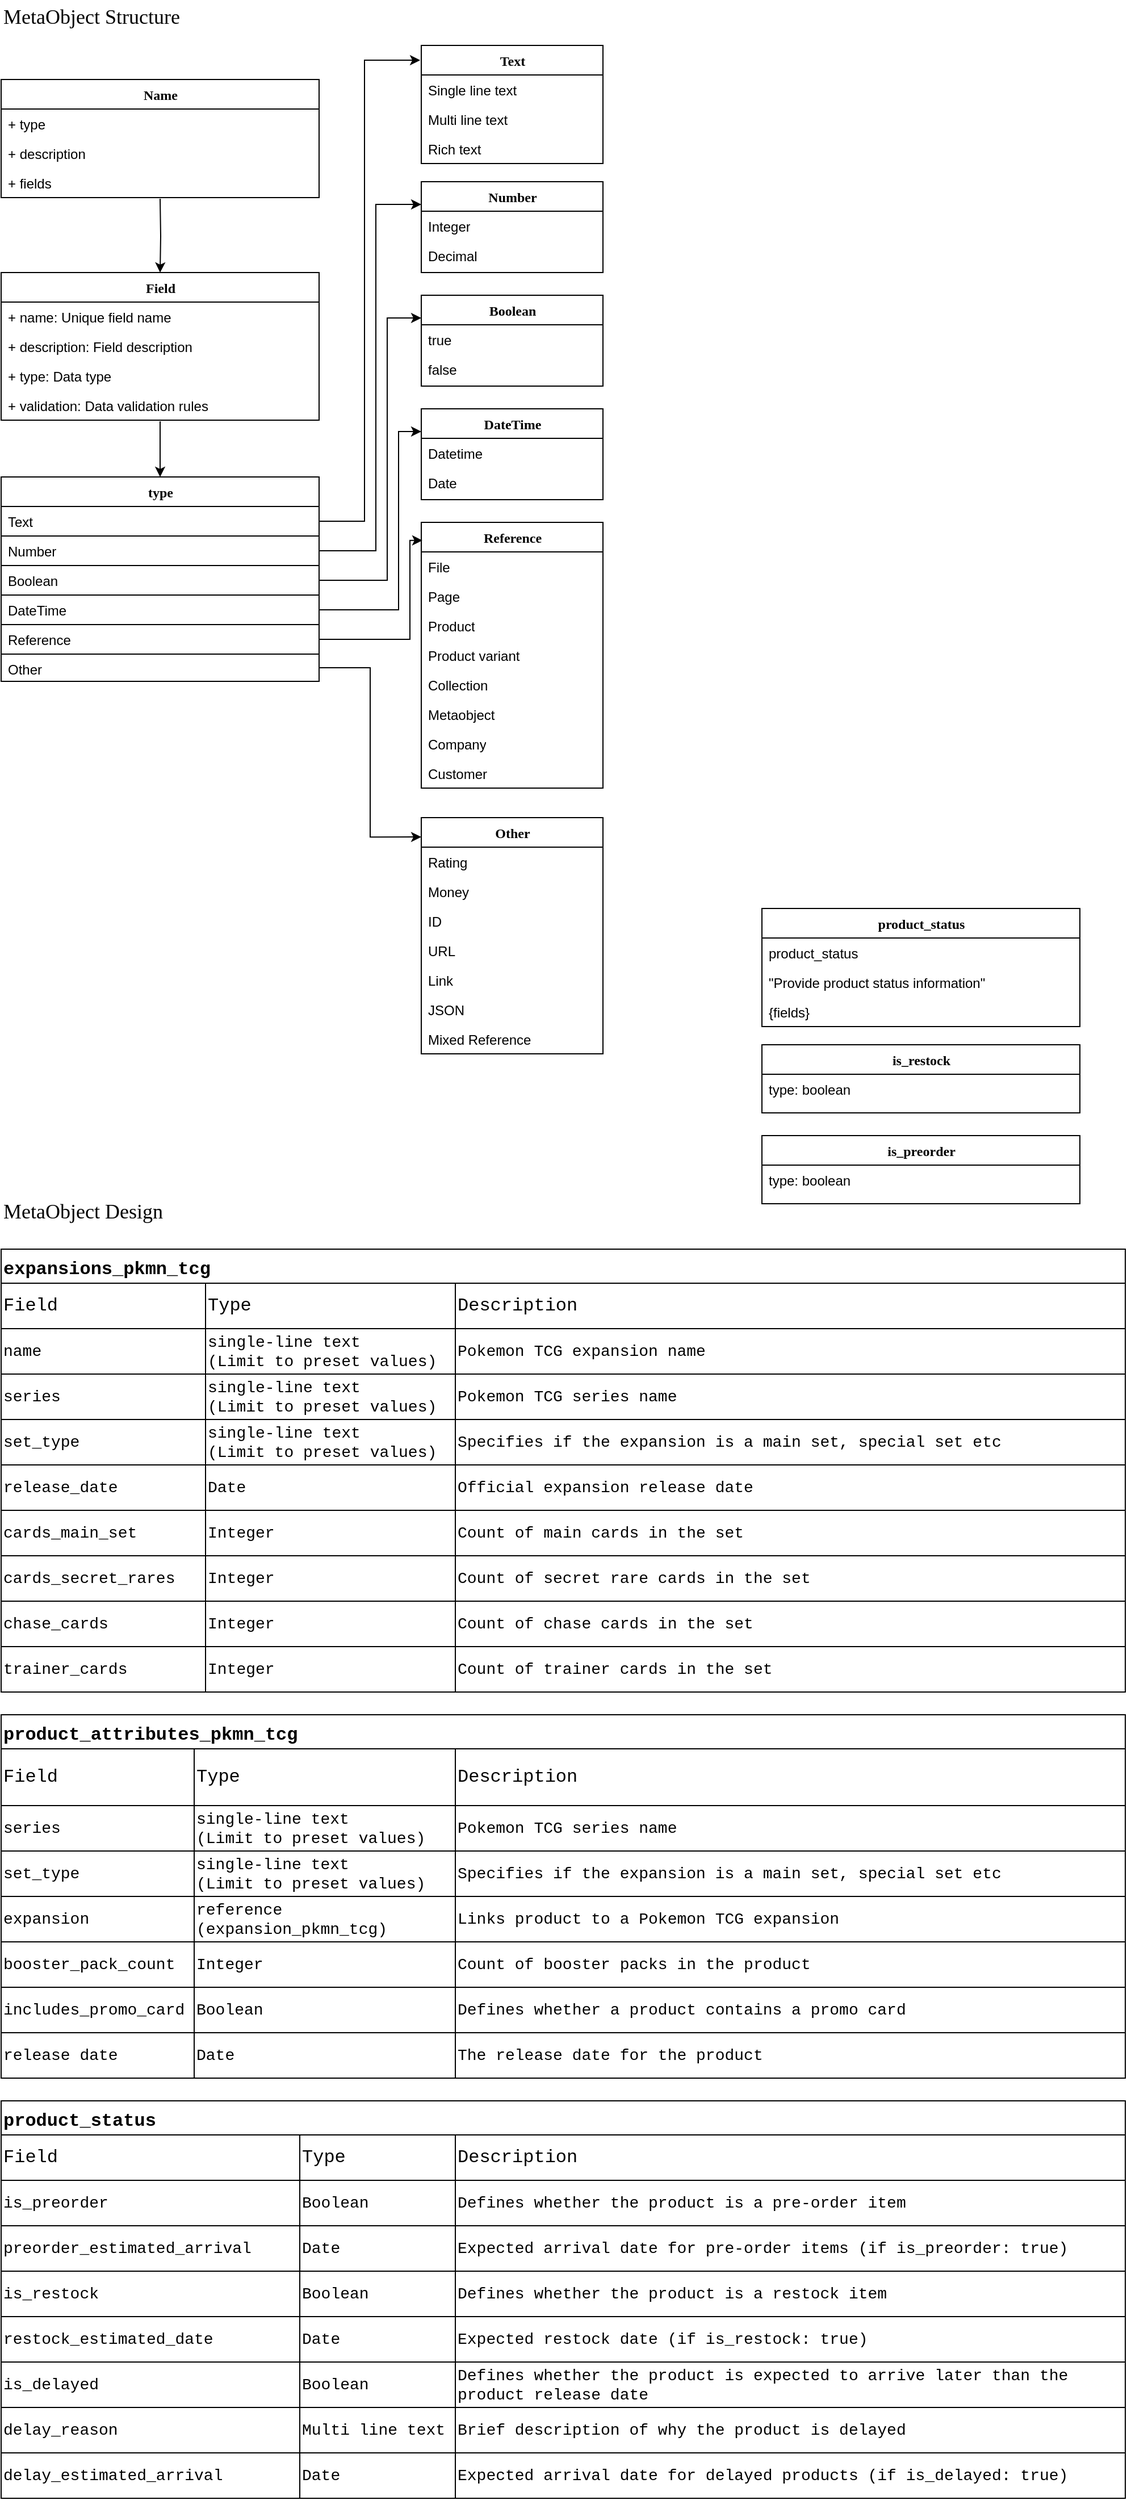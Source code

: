 <mxfile version="24.7.14">
  <diagram name="Page-1" id="9f46799a-70d6-7492-0946-bef42562c5a5">
    <mxGraphModel dx="2074" dy="1106" grid="1" gridSize="10" guides="1" tooltips="1" connect="1" arrows="1" fold="1" page="1" pageScale="1" pageWidth="1100" pageHeight="850" background="none" math="0" shadow="0">
      <root>
        <mxCell id="0" />
        <mxCell id="1" parent="0" />
        <mxCell id="96VNQNrVo2CyEQLn822Q-3" value="MetaObject Structure " style="text;html=1;align=left;verticalAlign=middle;whiteSpace=wrap;rounded=0;fontFamily=Verdana;fontSize=18;" vertex="1" parent="1">
          <mxGeometry x="40" y="40" width="210" height="30" as="geometry" />
        </mxCell>
        <mxCell id="96VNQNrVo2CyEQLn822Q-5" value="Name" style="swimlane;html=1;fontStyle=1;align=center;verticalAlign=top;childLayout=stackLayout;horizontal=1;startSize=26;horizontalStack=0;resizeParent=1;resizeLast=0;collapsible=1;marginBottom=0;swimlaneFillColor=#ffffff;rounded=0;shadow=0;comic=0;labelBackgroundColor=none;strokeWidth=1;fillColor=none;fontFamily=Verdana;fontSize=12" vertex="1" parent="1">
          <mxGeometry x="40" y="110" width="280" height="104" as="geometry" />
        </mxCell>
        <mxCell id="96VNQNrVo2CyEQLn822Q-7" value="&lt;div&gt;+ type&lt;/div&gt;" style="text;html=1;strokeColor=none;fillColor=none;align=left;verticalAlign=top;spacingLeft=4;spacingRight=4;whiteSpace=wrap;overflow=hidden;rotatable=0;points=[[0,0.5],[1,0.5]];portConstraint=eastwest;" vertex="1" parent="96VNQNrVo2CyEQLn822Q-5">
          <mxGeometry y="26" width="280" height="26" as="geometry" />
        </mxCell>
        <mxCell id="96VNQNrVo2CyEQLn822Q-18" value="+ description" style="text;html=1;strokeColor=none;fillColor=none;align=left;verticalAlign=top;spacingLeft=4;spacingRight=4;whiteSpace=wrap;overflow=hidden;rotatable=0;points=[[0,0.5],[1,0.5]];portConstraint=eastwest;" vertex="1" parent="96VNQNrVo2CyEQLn822Q-5">
          <mxGeometry y="52" width="280" height="26" as="geometry" />
        </mxCell>
        <mxCell id="96VNQNrVo2CyEQLn822Q-49" value="+ fields" style="text;html=1;strokeColor=none;fillColor=none;align=left;verticalAlign=top;spacingLeft=4;spacingRight=4;whiteSpace=wrap;overflow=hidden;rotatable=0;points=[[0,0.5],[1,0.5]];portConstraint=eastwest;" vertex="1" parent="96VNQNrVo2CyEQLn822Q-5">
          <mxGeometry y="78" width="280" height="26" as="geometry" />
        </mxCell>
        <mxCell id="96VNQNrVo2CyEQLn822Q-91" style="edgeStyle=orthogonalEdgeStyle;rounded=0;orthogonalLoop=1;jettySize=auto;html=1;entryX=0.5;entryY=0;entryDx=0;entryDy=0;exitX=0.5;exitY=1.038;exitDx=0;exitDy=0;exitPerimeter=0;" edge="1" parent="1" source="96VNQNrVo2CyEQLn822Q-17" target="96VNQNrVo2CyEQLn822Q-50">
          <mxGeometry relative="1" as="geometry" />
        </mxCell>
        <mxCell id="96VNQNrVo2CyEQLn822Q-13" value="Field" style="swimlane;html=1;fontStyle=1;align=center;verticalAlign=top;childLayout=stackLayout;horizontal=1;startSize=26;horizontalStack=0;resizeParent=1;resizeLast=0;collapsible=1;marginBottom=0;swimlaneFillColor=#ffffff;rounded=0;shadow=0;comic=0;labelBackgroundColor=none;strokeWidth=1;fillColor=none;fontFamily=Verdana;fontSize=12" vertex="1" parent="1">
          <mxGeometry x="40" y="280" width="280" height="130" as="geometry" />
        </mxCell>
        <mxCell id="96VNQNrVo2CyEQLn822Q-14" value="&lt;div&gt;+ name: Unique field name&lt;/div&gt;&amp;nbsp;" style="text;html=1;strokeColor=none;fillColor=none;align=left;verticalAlign=top;spacingLeft=4;spacingRight=4;whiteSpace=wrap;overflow=hidden;rotatable=0;points=[[0,0.5],[1,0.5]];portConstraint=eastwest;" vertex="1" parent="96VNQNrVo2CyEQLn822Q-13">
          <mxGeometry y="26" width="280" height="26" as="geometry" />
        </mxCell>
        <mxCell id="96VNQNrVo2CyEQLn822Q-15" value="&lt;div&gt;+ description&lt;span style=&quot;white-space: pre;&quot;&gt;: Field description&lt;/span&gt;&lt;/div&gt;" style="text;html=1;strokeColor=none;fillColor=none;align=left;verticalAlign=top;spacingLeft=4;spacingRight=4;whiteSpace=wrap;overflow=hidden;rotatable=0;points=[[0,0.5],[1,0.5]];portConstraint=eastwest;" vertex="1" parent="96VNQNrVo2CyEQLn822Q-13">
          <mxGeometry y="52" width="280" height="26" as="geometry" />
        </mxCell>
        <mxCell id="96VNQNrVo2CyEQLn822Q-16" value="+ type: Data type" style="text;html=1;strokeColor=none;fillColor=none;align=left;verticalAlign=top;spacingLeft=4;spacingRight=4;whiteSpace=wrap;overflow=hidden;rotatable=0;points=[[0,0.5],[1,0.5]];portConstraint=eastwest;" vertex="1" parent="96VNQNrVo2CyEQLn822Q-13">
          <mxGeometry y="78" width="280" height="26" as="geometry" />
        </mxCell>
        <mxCell id="96VNQNrVo2CyEQLn822Q-17" value="+ validation: Data validation rules" style="text;html=1;strokeColor=none;fillColor=none;align=left;verticalAlign=top;spacingLeft=4;spacingRight=4;whiteSpace=wrap;overflow=hidden;rotatable=0;points=[[0,0.5],[1,0.5]];portConstraint=eastwest;" vertex="1" parent="96VNQNrVo2CyEQLn822Q-13">
          <mxGeometry y="104" width="280" height="26" as="geometry" />
        </mxCell>
        <mxCell id="96VNQNrVo2CyEQLn822Q-44" value="MetaObject Design" style="text;html=1;align=left;verticalAlign=middle;whiteSpace=wrap;rounded=0;fontFamily=Verdana;fontSize=18;" vertex="1" parent="1">
          <mxGeometry x="40" y="1090" width="210" height="33" as="geometry" />
        </mxCell>
        <mxCell id="96VNQNrVo2CyEQLn822Q-50" value="type" style="swimlane;html=1;fontStyle=1;align=center;verticalAlign=top;childLayout=stackLayout;horizontal=1;startSize=26;horizontalStack=0;resizeParent=1;resizeLast=0;collapsible=1;marginBottom=0;swimlaneFillColor=#ffffff;rounded=0;shadow=0;comic=0;labelBackgroundColor=none;strokeWidth=1;fillColor=none;fontFamily=Verdana;fontSize=12" vertex="1" parent="1">
          <mxGeometry x="40" y="460" width="280" height="180" as="geometry" />
        </mxCell>
        <mxCell id="96VNQNrVo2CyEQLn822Q-51" value="Text" style="text;html=1;strokeColor=default;fillColor=none;align=left;verticalAlign=top;spacingLeft=4;spacingRight=4;whiteSpace=wrap;overflow=hidden;rotatable=0;points=[[0,0.5],[1,0.5]];portConstraint=eastwest;" vertex="1" parent="96VNQNrVo2CyEQLn822Q-50">
          <mxGeometry y="26" width="280" height="26" as="geometry" />
        </mxCell>
        <mxCell id="96VNQNrVo2CyEQLn822Q-52" value="Number" style="text;html=1;strokeColor=default;fillColor=none;align=left;verticalAlign=top;spacingLeft=4;spacingRight=4;whiteSpace=wrap;overflow=hidden;rotatable=0;points=[[0,0.5],[1,0.5]];portConstraint=eastwest;" vertex="1" parent="96VNQNrVo2CyEQLn822Q-50">
          <mxGeometry y="52" width="280" height="26" as="geometry" />
        </mxCell>
        <mxCell id="96VNQNrVo2CyEQLn822Q-53" value="Boolean" style="text;html=1;strokeColor=default;fillColor=none;align=left;verticalAlign=top;spacingLeft=4;spacingRight=4;whiteSpace=wrap;overflow=hidden;rotatable=0;points=[[0,0.5],[1,0.5]];portConstraint=eastwest;" vertex="1" parent="96VNQNrVo2CyEQLn822Q-50">
          <mxGeometry y="78" width="280" height="26" as="geometry" />
        </mxCell>
        <mxCell id="96VNQNrVo2CyEQLn822Q-54" value="DateTime" style="text;html=1;strokeColor=default;fillColor=none;align=left;verticalAlign=top;spacingLeft=4;spacingRight=4;whiteSpace=wrap;overflow=hidden;rotatable=0;points=[[0,0.5],[1,0.5]];portConstraint=eastwest;" vertex="1" parent="96VNQNrVo2CyEQLn822Q-50">
          <mxGeometry y="104" width="280" height="26" as="geometry" />
        </mxCell>
        <mxCell id="96VNQNrVo2CyEQLn822Q-55" value="Reference" style="text;html=1;strokeColor=default;fillColor=none;align=left;verticalAlign=top;spacingLeft=4;spacingRight=4;whiteSpace=wrap;overflow=hidden;rotatable=0;points=[[0,0.5],[1,0.5]];portConstraint=eastwest;" vertex="1" parent="96VNQNrVo2CyEQLn822Q-50">
          <mxGeometry y="130" width="280" height="26" as="geometry" />
        </mxCell>
        <mxCell id="96VNQNrVo2CyEQLn822Q-56" value="Other" style="text;html=1;strokeColor=default;fillColor=none;align=left;verticalAlign=top;spacingLeft=4;spacingRight=4;whiteSpace=wrap;overflow=hidden;rotatable=0;points=[[0,0.5],[1,0.5]];portConstraint=eastwest;" vertex="1" parent="96VNQNrVo2CyEQLn822Q-50">
          <mxGeometry y="156" width="280" height="24" as="geometry" />
        </mxCell>
        <mxCell id="96VNQNrVo2CyEQLn822Q-67" value="Number" style="swimlane;html=1;fontStyle=1;align=center;verticalAlign=top;childLayout=stackLayout;horizontal=1;startSize=26;horizontalStack=0;resizeParent=1;resizeLast=0;collapsible=1;marginBottom=0;swimlaneFillColor=#ffffff;rounded=0;shadow=0;comic=0;labelBackgroundColor=none;strokeWidth=1;fillColor=none;fontFamily=Verdana;fontSize=12" vertex="1" parent="1">
          <mxGeometry x="410" y="200" width="160" height="80" as="geometry" />
        </mxCell>
        <mxCell id="96VNQNrVo2CyEQLn822Q-68" value="Integer" style="text;html=1;strokeColor=none;fillColor=none;align=left;verticalAlign=top;spacingLeft=4;spacingRight=4;whiteSpace=wrap;overflow=hidden;rotatable=0;points=[[0,0.5],[1,0.5]];portConstraint=eastwest;" vertex="1" parent="96VNQNrVo2CyEQLn822Q-67">
          <mxGeometry y="26" width="160" height="26" as="geometry" />
        </mxCell>
        <mxCell id="96VNQNrVo2CyEQLn822Q-69" value="Decimal" style="text;html=1;strokeColor=none;fillColor=none;align=left;verticalAlign=top;spacingLeft=4;spacingRight=4;whiteSpace=wrap;overflow=hidden;rotatable=0;points=[[0,0.5],[1,0.5]];portConstraint=eastwest;" vertex="1" parent="96VNQNrVo2CyEQLn822Q-67">
          <mxGeometry y="52" width="160" height="26" as="geometry" />
        </mxCell>
        <mxCell id="96VNQNrVo2CyEQLn822Q-71" value="Boolean" style="swimlane;html=1;fontStyle=1;align=center;verticalAlign=top;childLayout=stackLayout;horizontal=1;startSize=26;horizontalStack=0;resizeParent=1;resizeLast=0;collapsible=1;marginBottom=0;swimlaneFillColor=#ffffff;rounded=0;shadow=0;comic=0;labelBackgroundColor=none;strokeWidth=1;fillColor=none;fontFamily=Verdana;fontSize=12" vertex="1" parent="1">
          <mxGeometry x="410" y="300" width="160" height="80" as="geometry" />
        </mxCell>
        <mxCell id="96VNQNrVo2CyEQLn822Q-72" value="true" style="text;html=1;strokeColor=none;fillColor=none;align=left;verticalAlign=top;spacingLeft=4;spacingRight=4;whiteSpace=wrap;overflow=hidden;rotatable=0;points=[[0,0.5],[1,0.5]];portConstraint=eastwest;" vertex="1" parent="96VNQNrVo2CyEQLn822Q-71">
          <mxGeometry y="26" width="160" height="26" as="geometry" />
        </mxCell>
        <mxCell id="96VNQNrVo2CyEQLn822Q-73" value="false" style="text;html=1;strokeColor=none;fillColor=none;align=left;verticalAlign=top;spacingLeft=4;spacingRight=4;whiteSpace=wrap;overflow=hidden;rotatable=0;points=[[0,0.5],[1,0.5]];portConstraint=eastwest;" vertex="1" parent="96VNQNrVo2CyEQLn822Q-71">
          <mxGeometry y="52" width="160" height="26" as="geometry" />
        </mxCell>
        <mxCell id="96VNQNrVo2CyEQLn822Q-74" value="DateTime" style="swimlane;html=1;fontStyle=1;align=center;verticalAlign=top;childLayout=stackLayout;horizontal=1;startSize=26;horizontalStack=0;resizeParent=1;resizeLast=0;collapsible=1;marginBottom=0;swimlaneFillColor=#ffffff;rounded=0;shadow=0;comic=0;labelBackgroundColor=none;strokeWidth=1;fillColor=none;fontFamily=Verdana;fontSize=12" vertex="1" parent="1">
          <mxGeometry x="410" y="400" width="160" height="80" as="geometry" />
        </mxCell>
        <mxCell id="96VNQNrVo2CyEQLn822Q-75" value="Datetime" style="text;html=1;strokeColor=none;fillColor=none;align=left;verticalAlign=top;spacingLeft=4;spacingRight=4;whiteSpace=wrap;overflow=hidden;rotatable=0;points=[[0,0.5],[1,0.5]];portConstraint=eastwest;" vertex="1" parent="96VNQNrVo2CyEQLn822Q-74">
          <mxGeometry y="26" width="160" height="26" as="geometry" />
        </mxCell>
        <mxCell id="96VNQNrVo2CyEQLn822Q-76" value="Date" style="text;html=1;strokeColor=none;fillColor=none;align=left;verticalAlign=top;spacingLeft=4;spacingRight=4;whiteSpace=wrap;overflow=hidden;rotatable=0;points=[[0,0.5],[1,0.5]];portConstraint=eastwest;" vertex="1" parent="96VNQNrVo2CyEQLn822Q-74">
          <mxGeometry y="52" width="160" height="26" as="geometry" />
        </mxCell>
        <mxCell id="96VNQNrVo2CyEQLn822Q-77" value="Reference" style="swimlane;html=1;fontStyle=1;align=center;verticalAlign=top;childLayout=stackLayout;horizontal=1;startSize=26;horizontalStack=0;resizeParent=1;resizeLast=0;collapsible=1;marginBottom=0;swimlaneFillColor=#ffffff;rounded=0;shadow=0;comic=0;labelBackgroundColor=none;strokeWidth=1;fillColor=none;fontFamily=Verdana;fontSize=12" vertex="1" parent="1">
          <mxGeometry x="410" y="500" width="160" height="234" as="geometry" />
        </mxCell>
        <mxCell id="96VNQNrVo2CyEQLn822Q-78" value="File" style="text;html=1;strokeColor=none;fillColor=none;align=left;verticalAlign=top;spacingLeft=4;spacingRight=4;whiteSpace=wrap;overflow=hidden;rotatable=0;points=[[0,0.5],[1,0.5]];portConstraint=eastwest;" vertex="1" parent="96VNQNrVo2CyEQLn822Q-77">
          <mxGeometry y="26" width="160" height="26" as="geometry" />
        </mxCell>
        <mxCell id="96VNQNrVo2CyEQLn822Q-79" value="Page" style="text;html=1;strokeColor=none;fillColor=none;align=left;verticalAlign=top;spacingLeft=4;spacingRight=4;whiteSpace=wrap;overflow=hidden;rotatable=0;points=[[0,0.5],[1,0.5]];portConstraint=eastwest;" vertex="1" parent="96VNQNrVo2CyEQLn822Q-77">
          <mxGeometry y="52" width="160" height="26" as="geometry" />
        </mxCell>
        <mxCell id="96VNQNrVo2CyEQLn822Q-80" value="Product" style="text;html=1;strokeColor=none;fillColor=none;align=left;verticalAlign=top;spacingLeft=4;spacingRight=4;whiteSpace=wrap;overflow=hidden;rotatable=0;points=[[0,0.5],[1,0.5]];portConstraint=eastwest;" vertex="1" parent="96VNQNrVo2CyEQLn822Q-77">
          <mxGeometry y="78" width="160" height="26" as="geometry" />
        </mxCell>
        <mxCell id="96VNQNrVo2CyEQLn822Q-81" value="Product variant" style="text;html=1;strokeColor=none;fillColor=none;align=left;verticalAlign=top;spacingLeft=4;spacingRight=4;whiteSpace=wrap;overflow=hidden;rotatable=0;points=[[0,0.5],[1,0.5]];portConstraint=eastwest;" vertex="1" parent="96VNQNrVo2CyEQLn822Q-77">
          <mxGeometry y="104" width="160" height="26" as="geometry" />
        </mxCell>
        <mxCell id="96VNQNrVo2CyEQLn822Q-82" value="Collection" style="text;html=1;strokeColor=none;fillColor=none;align=left;verticalAlign=top;spacingLeft=4;spacingRight=4;whiteSpace=wrap;overflow=hidden;rotatable=0;points=[[0,0.5],[1,0.5]];portConstraint=eastwest;" vertex="1" parent="96VNQNrVo2CyEQLn822Q-77">
          <mxGeometry y="130" width="160" height="26" as="geometry" />
        </mxCell>
        <mxCell id="96VNQNrVo2CyEQLn822Q-83" value="Metaobject" style="text;html=1;strokeColor=none;fillColor=none;align=left;verticalAlign=top;spacingLeft=4;spacingRight=4;whiteSpace=wrap;overflow=hidden;rotatable=0;points=[[0,0.5],[1,0.5]];portConstraint=eastwest;" vertex="1" parent="96VNQNrVo2CyEQLn822Q-77">
          <mxGeometry y="156" width="160" height="26" as="geometry" />
        </mxCell>
        <mxCell id="96VNQNrVo2CyEQLn822Q-84" value="Company" style="text;html=1;strokeColor=none;fillColor=none;align=left;verticalAlign=top;spacingLeft=4;spacingRight=4;whiteSpace=wrap;overflow=hidden;rotatable=0;points=[[0,0.5],[1,0.5]];portConstraint=eastwest;" vertex="1" parent="96VNQNrVo2CyEQLn822Q-77">
          <mxGeometry y="182" width="160" height="26" as="geometry" />
        </mxCell>
        <mxCell id="96VNQNrVo2CyEQLn822Q-85" value="Customer" style="text;html=1;strokeColor=none;fillColor=none;align=left;verticalAlign=top;spacingLeft=4;spacingRight=4;whiteSpace=wrap;overflow=hidden;rotatable=0;points=[[0,0.5],[1,0.5]];portConstraint=eastwest;" vertex="1" parent="96VNQNrVo2CyEQLn822Q-77">
          <mxGeometry y="208" width="160" height="26" as="geometry" />
        </mxCell>
        <mxCell id="96VNQNrVo2CyEQLn822Q-86" value="Text" style="swimlane;html=1;fontStyle=1;align=center;verticalAlign=top;childLayout=stackLayout;horizontal=1;startSize=26;horizontalStack=0;resizeParent=1;resizeLast=0;collapsible=1;marginBottom=0;swimlaneFillColor=#ffffff;rounded=0;shadow=0;comic=0;labelBackgroundColor=none;strokeWidth=1;fillColor=none;fontFamily=Verdana;fontSize=12" vertex="1" parent="1">
          <mxGeometry x="410" y="80" width="160" height="104" as="geometry" />
        </mxCell>
        <mxCell id="96VNQNrVo2CyEQLn822Q-87" value="Single line text" style="text;html=1;strokeColor=none;fillColor=none;align=left;verticalAlign=top;spacingLeft=4;spacingRight=4;whiteSpace=wrap;overflow=hidden;rotatable=0;points=[[0,0.5],[1,0.5]];portConstraint=eastwest;" vertex="1" parent="96VNQNrVo2CyEQLn822Q-86">
          <mxGeometry y="26" width="160" height="26" as="geometry" />
        </mxCell>
        <mxCell id="96VNQNrVo2CyEQLn822Q-88" value="Multi line text" style="text;html=1;strokeColor=none;fillColor=none;align=left;verticalAlign=top;spacingLeft=4;spacingRight=4;whiteSpace=wrap;overflow=hidden;rotatable=0;points=[[0,0.5],[1,0.5]];portConstraint=eastwest;" vertex="1" parent="96VNQNrVo2CyEQLn822Q-86">
          <mxGeometry y="52" width="160" height="26" as="geometry" />
        </mxCell>
        <mxCell id="96VNQNrVo2CyEQLn822Q-89" value="Rich text" style="text;html=1;strokeColor=none;fillColor=none;align=left;verticalAlign=top;spacingLeft=4;spacingRight=4;whiteSpace=wrap;overflow=hidden;rotatable=0;points=[[0,0.5],[1,0.5]];portConstraint=eastwest;" vertex="1" parent="96VNQNrVo2CyEQLn822Q-86">
          <mxGeometry y="78" width="160" height="26" as="geometry" />
        </mxCell>
        <mxCell id="96VNQNrVo2CyEQLn822Q-90" style="edgeStyle=orthogonalEdgeStyle;rounded=0;orthogonalLoop=1;jettySize=auto;html=1;entryX=0.5;entryY=0;entryDx=0;entryDy=0;" edge="1" parent="1" target="96VNQNrVo2CyEQLn822Q-13">
          <mxGeometry relative="1" as="geometry">
            <mxPoint x="180" y="215" as="sourcePoint" />
          </mxGeometry>
        </mxCell>
        <mxCell id="96VNQNrVo2CyEQLn822Q-92" style="edgeStyle=orthogonalEdgeStyle;rounded=0;orthogonalLoop=1;jettySize=auto;html=1;entryX=-0.006;entryY=0.125;entryDx=0;entryDy=0;entryPerimeter=0;" edge="1" parent="1" source="96VNQNrVo2CyEQLn822Q-51" target="96VNQNrVo2CyEQLn822Q-86">
          <mxGeometry relative="1" as="geometry">
            <Array as="points">
              <mxPoint x="360" y="499" />
              <mxPoint x="360" y="93" />
            </Array>
          </mxGeometry>
        </mxCell>
        <mxCell id="96VNQNrVo2CyEQLn822Q-93" style="edgeStyle=orthogonalEdgeStyle;rounded=0;orthogonalLoop=1;jettySize=auto;html=1;entryX=0;entryY=0.25;entryDx=0;entryDy=0;" edge="1" parent="1" source="96VNQNrVo2CyEQLn822Q-52" target="96VNQNrVo2CyEQLn822Q-67">
          <mxGeometry relative="1" as="geometry">
            <Array as="points">
              <mxPoint x="370" y="525" />
              <mxPoint x="370" y="220" />
            </Array>
          </mxGeometry>
        </mxCell>
        <mxCell id="96VNQNrVo2CyEQLn822Q-94" style="edgeStyle=orthogonalEdgeStyle;rounded=0;orthogonalLoop=1;jettySize=auto;html=1;entryX=0;entryY=0.25;entryDx=0;entryDy=0;" edge="1" parent="1" source="96VNQNrVo2CyEQLn822Q-53" target="96VNQNrVo2CyEQLn822Q-71">
          <mxGeometry relative="1" as="geometry">
            <Array as="points">
              <mxPoint x="380" y="551" />
              <mxPoint x="380" y="320" />
            </Array>
          </mxGeometry>
        </mxCell>
        <mxCell id="96VNQNrVo2CyEQLn822Q-95" style="edgeStyle=orthogonalEdgeStyle;rounded=0;orthogonalLoop=1;jettySize=auto;html=1;entryX=0;entryY=0.25;entryDx=0;entryDy=0;" edge="1" parent="1" source="96VNQNrVo2CyEQLn822Q-54" target="96VNQNrVo2CyEQLn822Q-74">
          <mxGeometry relative="1" as="geometry">
            <Array as="points">
              <mxPoint x="390" y="577" />
              <mxPoint x="390" y="420" />
            </Array>
          </mxGeometry>
        </mxCell>
        <mxCell id="96VNQNrVo2CyEQLn822Q-96" style="edgeStyle=orthogonalEdgeStyle;rounded=0;orthogonalLoop=1;jettySize=auto;html=1;entryX=0.006;entryY=0.068;entryDx=0;entryDy=0;entryPerimeter=0;" edge="1" parent="1" source="96VNQNrVo2CyEQLn822Q-55" target="96VNQNrVo2CyEQLn822Q-77">
          <mxGeometry relative="1" as="geometry">
            <Array as="points">
              <mxPoint x="400" y="603" />
              <mxPoint x="400" y="516" />
            </Array>
          </mxGeometry>
        </mxCell>
        <mxCell id="96VNQNrVo2CyEQLn822Q-97" value="Other" style="swimlane;html=1;fontStyle=1;align=center;verticalAlign=top;childLayout=stackLayout;horizontal=1;startSize=26;horizontalStack=0;resizeParent=1;resizeLast=0;collapsible=1;marginBottom=0;swimlaneFillColor=#ffffff;rounded=0;shadow=0;comic=0;labelBackgroundColor=none;strokeWidth=1;fillColor=none;fontFamily=Verdana;fontSize=12" vertex="1" parent="1">
          <mxGeometry x="410" y="760" width="160" height="208" as="geometry" />
        </mxCell>
        <mxCell id="96VNQNrVo2CyEQLn822Q-98" value="Rating" style="text;html=1;strokeColor=none;fillColor=none;align=left;verticalAlign=top;spacingLeft=4;spacingRight=4;whiteSpace=wrap;overflow=hidden;rotatable=0;points=[[0,0.5],[1,0.5]];portConstraint=eastwest;" vertex="1" parent="96VNQNrVo2CyEQLn822Q-97">
          <mxGeometry y="26" width="160" height="26" as="geometry" />
        </mxCell>
        <mxCell id="96VNQNrVo2CyEQLn822Q-99" value="Money" style="text;html=1;strokeColor=none;fillColor=none;align=left;verticalAlign=top;spacingLeft=4;spacingRight=4;whiteSpace=wrap;overflow=hidden;rotatable=0;points=[[0,0.5],[1,0.5]];portConstraint=eastwest;" vertex="1" parent="96VNQNrVo2CyEQLn822Q-97">
          <mxGeometry y="52" width="160" height="26" as="geometry" />
        </mxCell>
        <mxCell id="96VNQNrVo2CyEQLn822Q-100" value="ID" style="text;html=1;strokeColor=none;fillColor=none;align=left;verticalAlign=top;spacingLeft=4;spacingRight=4;whiteSpace=wrap;overflow=hidden;rotatable=0;points=[[0,0.5],[1,0.5]];portConstraint=eastwest;" vertex="1" parent="96VNQNrVo2CyEQLn822Q-97">
          <mxGeometry y="78" width="160" height="26" as="geometry" />
        </mxCell>
        <mxCell id="96VNQNrVo2CyEQLn822Q-101" value="URL" style="text;html=1;strokeColor=none;fillColor=none;align=left;verticalAlign=top;spacingLeft=4;spacingRight=4;whiteSpace=wrap;overflow=hidden;rotatable=0;points=[[0,0.5],[1,0.5]];portConstraint=eastwest;" vertex="1" parent="96VNQNrVo2CyEQLn822Q-97">
          <mxGeometry y="104" width="160" height="26" as="geometry" />
        </mxCell>
        <mxCell id="96VNQNrVo2CyEQLn822Q-102" value="Link" style="text;html=1;strokeColor=none;fillColor=none;align=left;verticalAlign=top;spacingLeft=4;spacingRight=4;whiteSpace=wrap;overflow=hidden;rotatable=0;points=[[0,0.5],[1,0.5]];portConstraint=eastwest;" vertex="1" parent="96VNQNrVo2CyEQLn822Q-97">
          <mxGeometry y="130" width="160" height="26" as="geometry" />
        </mxCell>
        <mxCell id="96VNQNrVo2CyEQLn822Q-103" value="JSON" style="text;html=1;strokeColor=none;fillColor=none;align=left;verticalAlign=top;spacingLeft=4;spacingRight=4;whiteSpace=wrap;overflow=hidden;rotatable=0;points=[[0,0.5],[1,0.5]];portConstraint=eastwest;" vertex="1" parent="96VNQNrVo2CyEQLn822Q-97">
          <mxGeometry y="156" width="160" height="26" as="geometry" />
        </mxCell>
        <mxCell id="96VNQNrVo2CyEQLn822Q-104" value="Mixed Reference" style="text;html=1;strokeColor=none;fillColor=none;align=left;verticalAlign=top;spacingLeft=4;spacingRight=4;whiteSpace=wrap;overflow=hidden;rotatable=0;points=[[0,0.5],[1,0.5]];portConstraint=eastwest;" vertex="1" parent="96VNQNrVo2CyEQLn822Q-97">
          <mxGeometry y="182" width="160" height="26" as="geometry" />
        </mxCell>
        <mxCell id="96VNQNrVo2CyEQLn822Q-108" style="edgeStyle=orthogonalEdgeStyle;rounded=0;orthogonalLoop=1;jettySize=auto;html=1;entryX=0;entryY=0.082;entryDx=0;entryDy=0;entryPerimeter=0;" edge="1" parent="1" source="96VNQNrVo2CyEQLn822Q-56" target="96VNQNrVo2CyEQLn822Q-97">
          <mxGeometry relative="1" as="geometry" />
        </mxCell>
        <mxCell id="96VNQNrVo2CyEQLn822Q-120" value="is_preorder" style="swimlane;html=1;fontStyle=1;align=center;verticalAlign=top;childLayout=stackLayout;horizontal=1;startSize=26;horizontalStack=0;resizeParent=1;resizeLast=0;collapsible=1;marginBottom=0;swimlaneFillColor=#ffffff;rounded=0;shadow=0;comic=0;labelBackgroundColor=none;strokeWidth=1;fillColor=none;fontFamily=Verdana;fontSize=12" vertex="1" parent="1">
          <mxGeometry x="710" y="1040" width="280" height="60" as="geometry" />
        </mxCell>
        <mxCell id="96VNQNrVo2CyEQLn822Q-121" value="type: boolean" style="text;html=1;strokeColor=none;fillColor=none;align=left;verticalAlign=top;spacingLeft=4;spacingRight=4;whiteSpace=wrap;overflow=hidden;rotatable=0;points=[[0,0.5],[1,0.5]];portConstraint=eastwest;" vertex="1" parent="96VNQNrVo2CyEQLn822Q-120">
          <mxGeometry y="26" width="280" height="26" as="geometry" />
        </mxCell>
        <mxCell id="96VNQNrVo2CyEQLn822Q-122" value="is_restock" style="swimlane;html=1;fontStyle=1;align=center;verticalAlign=top;childLayout=stackLayout;horizontal=1;startSize=26;horizontalStack=0;resizeParent=1;resizeLast=0;collapsible=1;marginBottom=0;swimlaneFillColor=#ffffff;rounded=0;shadow=0;comic=0;labelBackgroundColor=none;strokeWidth=1;fillColor=none;fontFamily=Verdana;fontSize=12" vertex="1" parent="1">
          <mxGeometry x="710" y="960" width="280" height="60" as="geometry" />
        </mxCell>
        <mxCell id="96VNQNrVo2CyEQLn822Q-123" value="type: boolean" style="text;html=1;strokeColor=none;fillColor=none;align=left;verticalAlign=top;spacingLeft=4;spacingRight=4;whiteSpace=wrap;overflow=hidden;rotatable=0;points=[[0,0.5],[1,0.5]];portConstraint=eastwest;" vertex="1" parent="96VNQNrVo2CyEQLn822Q-122">
          <mxGeometry y="26" width="280" height="26" as="geometry" />
        </mxCell>
        <mxCell id="96VNQNrVo2CyEQLn822Q-128" value="product_status" style="swimlane;html=1;fontStyle=1;align=center;verticalAlign=top;childLayout=stackLayout;horizontal=1;startSize=26;horizontalStack=0;resizeParent=1;resizeLast=0;collapsible=1;marginBottom=0;swimlaneFillColor=#ffffff;rounded=0;shadow=0;comic=0;labelBackgroundColor=none;strokeWidth=1;fillColor=none;fontFamily=Verdana;fontSize=12" vertex="1" parent="1">
          <mxGeometry x="710" y="840" width="280" height="104" as="geometry" />
        </mxCell>
        <mxCell id="96VNQNrVo2CyEQLn822Q-129" value="product_status&lt;span style=&quot;white-space: pre;&quot;&gt;&#x9;&lt;/span&gt;&lt;span style=&quot;white-space: pre;&quot;&gt;&#x9;&lt;/span&gt;" style="text;html=1;strokeColor=none;fillColor=none;align=left;verticalAlign=top;spacingLeft=4;spacingRight=4;whiteSpace=wrap;overflow=hidden;rotatable=0;points=[[0,0.5],[1,0.5]];portConstraint=eastwest;" vertex="1" parent="96VNQNrVo2CyEQLn822Q-128">
          <mxGeometry y="26" width="280" height="26" as="geometry" />
        </mxCell>
        <mxCell id="96VNQNrVo2CyEQLn822Q-130" value="&quot;Provide product status information&quot;" style="text;html=1;strokeColor=none;fillColor=none;align=left;verticalAlign=top;spacingLeft=4;spacingRight=4;whiteSpace=wrap;overflow=hidden;rotatable=0;points=[[0,0.5],[1,0.5]];portConstraint=eastwest;" vertex="1" parent="96VNQNrVo2CyEQLn822Q-128">
          <mxGeometry y="52" width="280" height="26" as="geometry" />
        </mxCell>
        <mxCell id="96VNQNrVo2CyEQLn822Q-131" value="{fields}" style="text;html=1;strokeColor=none;fillColor=none;align=left;verticalAlign=top;spacingLeft=4;spacingRight=4;whiteSpace=wrap;overflow=hidden;rotatable=0;points=[[0,0.5],[1,0.5]];portConstraint=eastwest;" vertex="1" parent="96VNQNrVo2CyEQLn822Q-128">
          <mxGeometry y="78" width="280" height="26" as="geometry" />
        </mxCell>
        <mxCell id="96VNQNrVo2CyEQLn822Q-133" value="expansions_pkmn_tcg" style="shape=table;startSize=30;container=1;collapsible=0;childLayout=tableLayout;strokeColor=default;fontSize=16;fontStyle=1;fontFamily=Courier New;align=left;" vertex="1" parent="1">
          <mxGeometry x="40" y="1140" width="990" height="390" as="geometry" />
        </mxCell>
        <mxCell id="96VNQNrVo2CyEQLn822Q-134" value="" style="shape=tableRow;horizontal=0;startSize=0;swimlaneHead=0;swimlaneBody=0;strokeColor=inherit;top=0;left=0;bottom=0;right=0;collapsible=0;dropTarget=0;fillColor=none;points=[[0,0.5],[1,0.5]];portConstraint=eastwest;fontSize=16;" vertex="1" parent="96VNQNrVo2CyEQLn822Q-133">
          <mxGeometry y="30" width="990" height="40" as="geometry" />
        </mxCell>
        <mxCell id="96VNQNrVo2CyEQLn822Q-135" value="Field&lt;span style=&quot;white-space: pre;&quot;&gt;&#x9;&lt;/span&gt;" style="shape=partialRectangle;html=1;whiteSpace=wrap;connectable=0;strokeColor=default;overflow=hidden;fillColor=default;top=1;left=1;bottom=1;right=1;pointerEvents=1;fontSize=16;fontFamily=Courier New;align=left;" vertex="1" parent="96VNQNrVo2CyEQLn822Q-134">
          <mxGeometry width="180" height="40" as="geometry">
            <mxRectangle width="180" height="40" as="alternateBounds" />
          </mxGeometry>
        </mxCell>
        <mxCell id="96VNQNrVo2CyEQLn822Q-136" value="Type" style="shape=partialRectangle;html=1;whiteSpace=wrap;connectable=0;strokeColor=default;overflow=hidden;fillColor=default;top=1;left=1;bottom=1;right=1;pointerEvents=1;fontSize=16;fontFamily=Courier New;align=left;" vertex="1" parent="96VNQNrVo2CyEQLn822Q-134">
          <mxGeometry x="180" width="220" height="40" as="geometry">
            <mxRectangle width="220" height="40" as="alternateBounds" />
          </mxGeometry>
        </mxCell>
        <mxCell id="96VNQNrVo2CyEQLn822Q-137" value="Description" style="shape=partialRectangle;html=1;whiteSpace=wrap;connectable=0;strokeColor=default;overflow=hidden;fillColor=default;top=1;left=1;bottom=1;right=1;pointerEvents=1;fontSize=16;fontFamily=Courier New;align=left;" vertex="1" parent="96VNQNrVo2CyEQLn822Q-134">
          <mxGeometry x="400" width="590" height="40" as="geometry">
            <mxRectangle width="590" height="40" as="alternateBounds" />
          </mxGeometry>
        </mxCell>
        <mxCell id="96VNQNrVo2CyEQLn822Q-138" value="" style="shape=tableRow;horizontal=0;startSize=0;swimlaneHead=0;swimlaneBody=0;strokeColor=inherit;top=0;left=0;bottom=0;right=0;collapsible=0;dropTarget=0;fillColor=none;points=[[0,0.5],[1,0.5]];portConstraint=eastwest;fontSize=16;" vertex="1" parent="96VNQNrVo2CyEQLn822Q-133">
          <mxGeometry y="70" width="990" height="40" as="geometry" />
        </mxCell>
        <mxCell id="96VNQNrVo2CyEQLn822Q-139" value="name&lt;span style=&quot;white-space: pre; font-size: 14px;&quot;&gt;&#x9;&lt;/span&gt;" style="shape=partialRectangle;html=1;whiteSpace=wrap;connectable=0;strokeColor=inherit;overflow=hidden;fillColor=none;top=0;left=0;bottom=0;right=0;pointerEvents=1;fontSize=14;fontFamily=Courier New;align=left;" vertex="1" parent="96VNQNrVo2CyEQLn822Q-138">
          <mxGeometry width="180" height="40" as="geometry">
            <mxRectangle width="180" height="40" as="alternateBounds" />
          </mxGeometry>
        </mxCell>
        <mxCell id="96VNQNrVo2CyEQLn822Q-140" value="&lt;div&gt;single-line text&lt;/div&gt;&lt;div&gt;(Limit to preset values)&lt;/div&gt;" style="shape=partialRectangle;html=1;whiteSpace=wrap;connectable=0;strokeColor=inherit;overflow=hidden;fillColor=none;top=0;left=0;bottom=0;right=0;pointerEvents=1;fontSize=14;fontFamily=Courier New;align=left;" vertex="1" parent="96VNQNrVo2CyEQLn822Q-138">
          <mxGeometry x="180" width="220" height="40" as="geometry">
            <mxRectangle width="220" height="40" as="alternateBounds" />
          </mxGeometry>
        </mxCell>
        <mxCell id="96VNQNrVo2CyEQLn822Q-141" value="Pokemon TCG expansion name" style="shape=partialRectangle;html=1;whiteSpace=wrap;connectable=0;strokeColor=inherit;overflow=hidden;fillColor=none;top=0;left=0;bottom=0;right=0;pointerEvents=1;fontSize=14;fontFamily=Courier New;align=left;" vertex="1" parent="96VNQNrVo2CyEQLn822Q-138">
          <mxGeometry x="400" width="590" height="40" as="geometry">
            <mxRectangle width="590" height="40" as="alternateBounds" />
          </mxGeometry>
        </mxCell>
        <mxCell id="96VNQNrVo2CyEQLn822Q-142" value="" style="shape=tableRow;horizontal=0;startSize=0;swimlaneHead=0;swimlaneBody=0;strokeColor=inherit;top=0;left=0;bottom=0;right=0;collapsible=0;dropTarget=0;fillColor=none;points=[[0,0.5],[1,0.5]];portConstraint=eastwest;fontSize=16;" vertex="1" parent="96VNQNrVo2CyEQLn822Q-133">
          <mxGeometry y="110" width="990" height="40" as="geometry" />
        </mxCell>
        <mxCell id="96VNQNrVo2CyEQLn822Q-143" value="series" style="shape=partialRectangle;html=1;whiteSpace=wrap;connectable=0;strokeColor=inherit;overflow=hidden;fillColor=none;top=0;left=0;bottom=0;right=0;pointerEvents=1;fontSize=14;fontFamily=Courier New;align=left;" vertex="1" parent="96VNQNrVo2CyEQLn822Q-142">
          <mxGeometry width="180" height="40" as="geometry">
            <mxRectangle width="180" height="40" as="alternateBounds" />
          </mxGeometry>
        </mxCell>
        <mxCell id="96VNQNrVo2CyEQLn822Q-144" value="&lt;div&gt;single-line text&lt;/div&gt;&lt;div&gt;(Limit to preset values)&lt;/div&gt;" style="shape=partialRectangle;html=1;whiteSpace=wrap;connectable=0;strokeColor=inherit;overflow=hidden;fillColor=none;top=0;left=0;bottom=0;right=0;pointerEvents=1;fontSize=14;fontFamily=Courier New;align=left;" vertex="1" parent="96VNQNrVo2CyEQLn822Q-142">
          <mxGeometry x="180" width="220" height="40" as="geometry">
            <mxRectangle width="220" height="40" as="alternateBounds" />
          </mxGeometry>
        </mxCell>
        <mxCell id="96VNQNrVo2CyEQLn822Q-145" value="Pokemon TCG series name" style="shape=partialRectangle;html=1;whiteSpace=wrap;connectable=0;strokeColor=inherit;overflow=hidden;fillColor=none;top=0;left=0;bottom=0;right=0;pointerEvents=1;fontSize=14;fontFamily=Courier New;align=left;" vertex="1" parent="96VNQNrVo2CyEQLn822Q-142">
          <mxGeometry x="400" width="590" height="40" as="geometry">
            <mxRectangle width="590" height="40" as="alternateBounds" />
          </mxGeometry>
        </mxCell>
        <mxCell id="96VNQNrVo2CyEQLn822Q-150" style="shape=tableRow;horizontal=0;startSize=0;swimlaneHead=0;swimlaneBody=0;strokeColor=inherit;top=0;left=0;bottom=0;right=0;collapsible=0;dropTarget=0;fillColor=none;points=[[0,0.5],[1,0.5]];portConstraint=eastwest;fontSize=16;" vertex="1" parent="96VNQNrVo2CyEQLn822Q-133">
          <mxGeometry y="150" width="990" height="40" as="geometry" />
        </mxCell>
        <mxCell id="96VNQNrVo2CyEQLn822Q-151" value="set_type" style="shape=partialRectangle;html=1;whiteSpace=wrap;connectable=0;strokeColor=inherit;overflow=hidden;fillColor=none;top=0;left=0;bottom=0;right=0;pointerEvents=1;fontSize=14;fontFamily=Courier New;align=left;" vertex="1" parent="96VNQNrVo2CyEQLn822Q-150">
          <mxGeometry width="180" height="40" as="geometry">
            <mxRectangle width="180" height="40" as="alternateBounds" />
          </mxGeometry>
        </mxCell>
        <mxCell id="96VNQNrVo2CyEQLn822Q-152" value="&lt;div&gt;single-line text&lt;/div&gt;&lt;div&gt;(Limit to preset values)&lt;/div&gt;" style="shape=partialRectangle;html=1;whiteSpace=wrap;connectable=0;strokeColor=inherit;overflow=hidden;fillColor=none;top=0;left=0;bottom=0;right=0;pointerEvents=1;fontSize=14;fontFamily=Courier New;align=left;" vertex="1" parent="96VNQNrVo2CyEQLn822Q-150">
          <mxGeometry x="180" width="220" height="40" as="geometry">
            <mxRectangle width="220" height="40" as="alternateBounds" />
          </mxGeometry>
        </mxCell>
        <mxCell id="96VNQNrVo2CyEQLn822Q-153" value="Specifies if the expansion is a main set, special set etc" style="shape=partialRectangle;html=1;whiteSpace=wrap;connectable=0;strokeColor=inherit;overflow=hidden;fillColor=none;top=0;left=0;bottom=0;right=0;pointerEvents=1;fontSize=14;fontFamily=Courier New;align=left;" vertex="1" parent="96VNQNrVo2CyEQLn822Q-150">
          <mxGeometry x="400" width="590" height="40" as="geometry">
            <mxRectangle width="590" height="40" as="alternateBounds" />
          </mxGeometry>
        </mxCell>
        <mxCell id="96VNQNrVo2CyEQLn822Q-146" style="shape=tableRow;horizontal=0;startSize=0;swimlaneHead=0;swimlaneBody=0;strokeColor=inherit;top=0;left=0;bottom=0;right=0;collapsible=0;dropTarget=0;fillColor=none;points=[[0,0.5],[1,0.5]];portConstraint=eastwest;fontSize=16;" vertex="1" parent="96VNQNrVo2CyEQLn822Q-133">
          <mxGeometry y="190" width="990" height="40" as="geometry" />
        </mxCell>
        <mxCell id="96VNQNrVo2CyEQLn822Q-147" value="release_date&lt;span style=&quot;white-space: pre;&quot;&gt;&#x9;&lt;/span&gt;" style="shape=partialRectangle;html=1;whiteSpace=wrap;connectable=0;strokeColor=inherit;overflow=hidden;fillColor=none;top=0;left=0;bottom=0;right=0;pointerEvents=1;fontSize=14;fontFamily=Courier New;align=left;" vertex="1" parent="96VNQNrVo2CyEQLn822Q-146">
          <mxGeometry width="180" height="40" as="geometry">
            <mxRectangle width="180" height="40" as="alternateBounds" />
          </mxGeometry>
        </mxCell>
        <mxCell id="96VNQNrVo2CyEQLn822Q-148" value="Date" style="shape=partialRectangle;html=1;whiteSpace=wrap;connectable=0;strokeColor=inherit;overflow=hidden;fillColor=none;top=0;left=0;bottom=0;right=0;pointerEvents=1;fontSize=14;fontFamily=Courier New;align=left;" vertex="1" parent="96VNQNrVo2CyEQLn822Q-146">
          <mxGeometry x="180" width="220" height="40" as="geometry">
            <mxRectangle width="220" height="40" as="alternateBounds" />
          </mxGeometry>
        </mxCell>
        <mxCell id="96VNQNrVo2CyEQLn822Q-149" value="Official expansion release date" style="shape=partialRectangle;html=1;whiteSpace=wrap;connectable=0;strokeColor=inherit;overflow=hidden;fillColor=none;top=0;left=0;bottom=0;right=0;pointerEvents=1;fontSize=14;fontFamily=Courier New;align=left;" vertex="1" parent="96VNQNrVo2CyEQLn822Q-146">
          <mxGeometry x="400" width="590" height="40" as="geometry">
            <mxRectangle width="590" height="40" as="alternateBounds" />
          </mxGeometry>
        </mxCell>
        <mxCell id="96VNQNrVo2CyEQLn822Q-154" style="shape=tableRow;horizontal=0;startSize=0;swimlaneHead=0;swimlaneBody=0;strokeColor=inherit;top=0;left=0;bottom=0;right=0;collapsible=0;dropTarget=0;fillColor=none;points=[[0,0.5],[1,0.5]];portConstraint=eastwest;fontSize=16;" vertex="1" parent="96VNQNrVo2CyEQLn822Q-133">
          <mxGeometry y="230" width="990" height="40" as="geometry" />
        </mxCell>
        <mxCell id="96VNQNrVo2CyEQLn822Q-155" value="cards_main_set" style="shape=partialRectangle;html=1;whiteSpace=wrap;connectable=0;strokeColor=inherit;overflow=hidden;fillColor=none;top=0;left=0;bottom=0;right=0;pointerEvents=1;fontSize=14;fontFamily=Courier New;align=left;" vertex="1" parent="96VNQNrVo2CyEQLn822Q-154">
          <mxGeometry width="180" height="40" as="geometry">
            <mxRectangle width="180" height="40" as="alternateBounds" />
          </mxGeometry>
        </mxCell>
        <mxCell id="96VNQNrVo2CyEQLn822Q-156" value="Integer&lt;span style=&quot;white-space: pre;&quot;&gt;&#x9;&lt;/span&gt;" style="shape=partialRectangle;html=1;whiteSpace=wrap;connectable=0;strokeColor=inherit;overflow=hidden;fillColor=none;top=0;left=0;bottom=0;right=0;pointerEvents=1;fontSize=14;fontFamily=Courier New;align=left;" vertex="1" parent="96VNQNrVo2CyEQLn822Q-154">
          <mxGeometry x="180" width="220" height="40" as="geometry">
            <mxRectangle width="220" height="40" as="alternateBounds" />
          </mxGeometry>
        </mxCell>
        <mxCell id="96VNQNrVo2CyEQLn822Q-157" value="Count of main cards in the set" style="shape=partialRectangle;html=1;whiteSpace=wrap;connectable=0;strokeColor=inherit;overflow=hidden;fillColor=none;top=0;left=0;bottom=0;right=0;pointerEvents=1;fontSize=14;fontFamily=Courier New;align=left;" vertex="1" parent="96VNQNrVo2CyEQLn822Q-154">
          <mxGeometry x="400" width="590" height="40" as="geometry">
            <mxRectangle width="590" height="40" as="alternateBounds" />
          </mxGeometry>
        </mxCell>
        <mxCell id="96VNQNrVo2CyEQLn822Q-170" style="shape=tableRow;horizontal=0;startSize=0;swimlaneHead=0;swimlaneBody=0;strokeColor=inherit;top=0;left=0;bottom=0;right=0;collapsible=0;dropTarget=0;fillColor=none;points=[[0,0.5],[1,0.5]];portConstraint=eastwest;fontSize=16;" vertex="1" parent="96VNQNrVo2CyEQLn822Q-133">
          <mxGeometry y="270" width="990" height="40" as="geometry" />
        </mxCell>
        <mxCell id="96VNQNrVo2CyEQLn822Q-171" value="cards_secret_rares" style="shape=partialRectangle;html=1;whiteSpace=wrap;connectable=0;strokeColor=inherit;overflow=hidden;fillColor=none;top=0;left=0;bottom=0;right=0;pointerEvents=1;fontSize=14;fontFamily=Courier New;align=left;" vertex="1" parent="96VNQNrVo2CyEQLn822Q-170">
          <mxGeometry width="180" height="40" as="geometry">
            <mxRectangle width="180" height="40" as="alternateBounds" />
          </mxGeometry>
        </mxCell>
        <mxCell id="96VNQNrVo2CyEQLn822Q-172" value="Integer&lt;span style=&quot;white-space: pre;&quot;&gt;&#x9;&lt;/span&gt;" style="shape=partialRectangle;html=1;whiteSpace=wrap;connectable=0;strokeColor=inherit;overflow=hidden;fillColor=none;top=0;left=0;bottom=0;right=0;pointerEvents=1;fontSize=14;fontFamily=Courier New;align=left;" vertex="1" parent="96VNQNrVo2CyEQLn822Q-170">
          <mxGeometry x="180" width="220" height="40" as="geometry">
            <mxRectangle width="220" height="40" as="alternateBounds" />
          </mxGeometry>
        </mxCell>
        <mxCell id="96VNQNrVo2CyEQLn822Q-173" value="Count of secret rare cards in the set" style="shape=partialRectangle;html=1;whiteSpace=wrap;connectable=0;strokeColor=inherit;overflow=hidden;fillColor=none;top=0;left=0;bottom=0;right=0;pointerEvents=1;fontSize=14;fontFamily=Courier New;align=left;" vertex="1" parent="96VNQNrVo2CyEQLn822Q-170">
          <mxGeometry x="400" width="590" height="40" as="geometry">
            <mxRectangle width="590" height="40" as="alternateBounds" />
          </mxGeometry>
        </mxCell>
        <mxCell id="96VNQNrVo2CyEQLn822Q-158" style="shape=tableRow;horizontal=0;startSize=0;swimlaneHead=0;swimlaneBody=0;strokeColor=inherit;top=0;left=0;bottom=0;right=0;collapsible=0;dropTarget=0;fillColor=none;points=[[0,0.5],[1,0.5]];portConstraint=eastwest;fontSize=16;" vertex="1" parent="96VNQNrVo2CyEQLn822Q-133">
          <mxGeometry y="310" width="990" height="40" as="geometry" />
        </mxCell>
        <mxCell id="96VNQNrVo2CyEQLn822Q-159" value="chase_cards&lt;span style=&quot;white-space: pre;&quot;&gt;&#x9;&lt;/span&gt;" style="shape=partialRectangle;html=1;whiteSpace=wrap;connectable=0;strokeColor=inherit;overflow=hidden;fillColor=none;top=0;left=0;bottom=0;right=0;pointerEvents=1;fontSize=14;fontFamily=Courier New;align=left;" vertex="1" parent="96VNQNrVo2CyEQLn822Q-158">
          <mxGeometry width="180" height="40" as="geometry">
            <mxRectangle width="180" height="40" as="alternateBounds" />
          </mxGeometry>
        </mxCell>
        <mxCell id="96VNQNrVo2CyEQLn822Q-160" value="Integer" style="shape=partialRectangle;html=1;whiteSpace=wrap;connectable=0;strokeColor=inherit;overflow=hidden;fillColor=none;top=0;left=0;bottom=0;right=0;pointerEvents=1;fontSize=14;fontFamily=Courier New;align=left;" vertex="1" parent="96VNQNrVo2CyEQLn822Q-158">
          <mxGeometry x="180" width="220" height="40" as="geometry">
            <mxRectangle width="220" height="40" as="alternateBounds" />
          </mxGeometry>
        </mxCell>
        <mxCell id="96VNQNrVo2CyEQLn822Q-161" value="Count of chase cards in the set" style="shape=partialRectangle;html=1;whiteSpace=wrap;connectable=0;strokeColor=inherit;overflow=hidden;fillColor=none;top=0;left=0;bottom=0;right=0;pointerEvents=1;fontSize=14;fontFamily=Courier New;align=left;" vertex="1" parent="96VNQNrVo2CyEQLn822Q-158">
          <mxGeometry x="400" width="590" height="40" as="geometry">
            <mxRectangle width="590" height="40" as="alternateBounds" />
          </mxGeometry>
        </mxCell>
        <mxCell id="96VNQNrVo2CyEQLn822Q-162" style="shape=tableRow;horizontal=0;startSize=0;swimlaneHead=0;swimlaneBody=0;strokeColor=inherit;top=0;left=0;bottom=0;right=0;collapsible=0;dropTarget=0;fillColor=none;points=[[0,0.5],[1,0.5]];portConstraint=eastwest;fontSize=16;" vertex="1" parent="96VNQNrVo2CyEQLn822Q-133">
          <mxGeometry y="350" width="990" height="40" as="geometry" />
        </mxCell>
        <mxCell id="96VNQNrVo2CyEQLn822Q-163" value="trainer_cards" style="shape=partialRectangle;html=1;whiteSpace=wrap;connectable=0;strokeColor=inherit;overflow=hidden;fillColor=none;top=0;left=0;bottom=0;right=0;pointerEvents=1;fontSize=14;fontFamily=Courier New;align=left;" vertex="1" parent="96VNQNrVo2CyEQLn822Q-162">
          <mxGeometry width="180" height="40" as="geometry">
            <mxRectangle width="180" height="40" as="alternateBounds" />
          </mxGeometry>
        </mxCell>
        <mxCell id="96VNQNrVo2CyEQLn822Q-164" value="Integer" style="shape=partialRectangle;html=1;whiteSpace=wrap;connectable=0;strokeColor=inherit;overflow=hidden;fillColor=none;top=0;left=0;bottom=0;right=0;pointerEvents=1;fontSize=14;fontFamily=Courier New;align=left;" vertex="1" parent="96VNQNrVo2CyEQLn822Q-162">
          <mxGeometry x="180" width="220" height="40" as="geometry">
            <mxRectangle width="220" height="40" as="alternateBounds" />
          </mxGeometry>
        </mxCell>
        <mxCell id="96VNQNrVo2CyEQLn822Q-165" value="Count of trainer cards in the set" style="shape=partialRectangle;html=1;whiteSpace=wrap;connectable=0;strokeColor=inherit;overflow=hidden;fillColor=none;top=0;left=0;bottom=0;right=0;pointerEvents=1;fontSize=14;fontFamily=Courier New;align=left;" vertex="1" parent="96VNQNrVo2CyEQLn822Q-162">
          <mxGeometry x="400" width="590" height="40" as="geometry">
            <mxRectangle width="590" height="40" as="alternateBounds" />
          </mxGeometry>
        </mxCell>
        <mxCell id="96VNQNrVo2CyEQLn822Q-174" value="product_attributes_pkmn_tcg" style="shape=table;startSize=30;container=1;collapsible=0;childLayout=tableLayout;strokeColor=default;fontSize=16;fontStyle=1;fontFamily=Courier New;align=left;" vertex="1" parent="1">
          <mxGeometry x="40" y="1550" width="990" height="320" as="geometry" />
        </mxCell>
        <mxCell id="96VNQNrVo2CyEQLn822Q-175" value="" style="shape=tableRow;horizontal=0;startSize=0;swimlaneHead=0;swimlaneBody=0;strokeColor=inherit;top=0;left=0;bottom=0;right=0;collapsible=0;dropTarget=0;fillColor=none;points=[[0,0.5],[1,0.5]];portConstraint=eastwest;fontSize=16;" vertex="1" parent="96VNQNrVo2CyEQLn822Q-174">
          <mxGeometry y="30" width="990" height="50" as="geometry" />
        </mxCell>
        <mxCell id="96VNQNrVo2CyEQLn822Q-176" value="Field&lt;span style=&quot;white-space: pre;&quot;&gt;&#x9;&lt;/span&gt;" style="shape=partialRectangle;html=1;whiteSpace=wrap;connectable=0;strokeColor=default;overflow=hidden;fillColor=default;top=1;left=1;bottom=1;right=1;pointerEvents=1;fontSize=16;fontFamily=Courier New;align=left;" vertex="1" parent="96VNQNrVo2CyEQLn822Q-175">
          <mxGeometry width="170" height="50" as="geometry">
            <mxRectangle width="170" height="50" as="alternateBounds" />
          </mxGeometry>
        </mxCell>
        <mxCell id="96VNQNrVo2CyEQLn822Q-177" value="Type" style="shape=partialRectangle;html=1;whiteSpace=wrap;connectable=0;strokeColor=default;overflow=hidden;fillColor=default;top=1;left=1;bottom=1;right=1;pointerEvents=1;fontSize=16;fontFamily=Courier New;align=left;" vertex="1" parent="96VNQNrVo2CyEQLn822Q-175">
          <mxGeometry x="170" width="230" height="50" as="geometry">
            <mxRectangle width="230" height="50" as="alternateBounds" />
          </mxGeometry>
        </mxCell>
        <mxCell id="96VNQNrVo2CyEQLn822Q-178" value="Description" style="shape=partialRectangle;html=1;whiteSpace=wrap;connectable=0;strokeColor=default;overflow=hidden;fillColor=default;top=1;left=1;bottom=1;right=1;pointerEvents=1;fontSize=16;fontFamily=Courier New;align=left;" vertex="1" parent="96VNQNrVo2CyEQLn822Q-175">
          <mxGeometry x="400" width="590" height="50" as="geometry">
            <mxRectangle width="590" height="50" as="alternateBounds" />
          </mxGeometry>
        </mxCell>
        <mxCell id="96VNQNrVo2CyEQLn822Q-179" value="" style="shape=tableRow;horizontal=0;startSize=0;swimlaneHead=0;swimlaneBody=0;strokeColor=inherit;top=0;left=0;bottom=0;right=0;collapsible=0;dropTarget=0;fillColor=none;points=[[0,0.5],[1,0.5]];portConstraint=eastwest;fontSize=16;" vertex="1" parent="96VNQNrVo2CyEQLn822Q-174">
          <mxGeometry y="80" width="990" height="40" as="geometry" />
        </mxCell>
        <mxCell id="96VNQNrVo2CyEQLn822Q-180" value="series" style="shape=partialRectangle;html=1;whiteSpace=wrap;connectable=0;strokeColor=inherit;overflow=hidden;fillColor=none;top=0;left=0;bottom=0;right=0;pointerEvents=1;fontSize=14;fontFamily=Courier New;align=left;" vertex="1" parent="96VNQNrVo2CyEQLn822Q-179">
          <mxGeometry width="170" height="40" as="geometry">
            <mxRectangle width="170" height="40" as="alternateBounds" />
          </mxGeometry>
        </mxCell>
        <mxCell id="96VNQNrVo2CyEQLn822Q-181" value="&lt;div&gt;single-line text&lt;/div&gt;&lt;div&gt;(Limit to preset values)&lt;/div&gt;" style="shape=partialRectangle;html=1;whiteSpace=wrap;connectable=0;strokeColor=inherit;overflow=hidden;fillColor=none;top=0;left=0;bottom=0;right=0;pointerEvents=1;fontSize=14;fontFamily=Courier New;align=left;" vertex="1" parent="96VNQNrVo2CyEQLn822Q-179">
          <mxGeometry x="170" width="230" height="40" as="geometry">
            <mxRectangle width="230" height="40" as="alternateBounds" />
          </mxGeometry>
        </mxCell>
        <mxCell id="96VNQNrVo2CyEQLn822Q-182" value="Pokemon TCG series name" style="shape=partialRectangle;html=1;whiteSpace=wrap;connectable=0;strokeColor=inherit;overflow=hidden;fillColor=none;top=0;left=0;bottom=0;right=0;pointerEvents=1;fontSize=14;fontFamily=Courier New;align=left;" vertex="1" parent="96VNQNrVo2CyEQLn822Q-179">
          <mxGeometry x="400" width="590" height="40" as="geometry">
            <mxRectangle width="590" height="40" as="alternateBounds" />
          </mxGeometry>
        </mxCell>
        <mxCell id="96VNQNrVo2CyEQLn822Q-183" value="" style="shape=tableRow;horizontal=0;startSize=0;swimlaneHead=0;swimlaneBody=0;strokeColor=inherit;top=0;left=0;bottom=0;right=0;collapsible=0;dropTarget=0;fillColor=none;points=[[0,0.5],[1,0.5]];portConstraint=eastwest;fontSize=16;" vertex="1" parent="96VNQNrVo2CyEQLn822Q-174">
          <mxGeometry y="120" width="990" height="40" as="geometry" />
        </mxCell>
        <mxCell id="96VNQNrVo2CyEQLn822Q-184" value="set_type" style="shape=partialRectangle;html=1;whiteSpace=wrap;connectable=0;strokeColor=inherit;overflow=hidden;fillColor=none;top=0;left=0;bottom=0;right=0;pointerEvents=1;fontSize=14;fontFamily=Courier New;align=left;" vertex="1" parent="96VNQNrVo2CyEQLn822Q-183">
          <mxGeometry width="170" height="40" as="geometry">
            <mxRectangle width="170" height="40" as="alternateBounds" />
          </mxGeometry>
        </mxCell>
        <mxCell id="96VNQNrVo2CyEQLn822Q-185" value="&lt;div&gt;single-line text&lt;/div&gt;&lt;div&gt;(Limit to preset values)&lt;/div&gt;" style="shape=partialRectangle;html=1;whiteSpace=wrap;connectable=0;strokeColor=inherit;overflow=hidden;fillColor=none;top=0;left=0;bottom=0;right=0;pointerEvents=1;fontSize=14;fontFamily=Courier New;align=left;" vertex="1" parent="96VNQNrVo2CyEQLn822Q-183">
          <mxGeometry x="170" width="230" height="40" as="geometry">
            <mxRectangle width="230" height="40" as="alternateBounds" />
          </mxGeometry>
        </mxCell>
        <mxCell id="96VNQNrVo2CyEQLn822Q-186" value="Specifies if the expansion is a main set, special set etc" style="shape=partialRectangle;html=1;whiteSpace=wrap;connectable=0;strokeColor=inherit;overflow=hidden;fillColor=none;top=0;left=0;bottom=0;right=0;pointerEvents=1;fontSize=14;fontFamily=Courier New;align=left;" vertex="1" parent="96VNQNrVo2CyEQLn822Q-183">
          <mxGeometry x="400" width="590" height="40" as="geometry">
            <mxRectangle width="590" height="40" as="alternateBounds" />
          </mxGeometry>
        </mxCell>
        <mxCell id="96VNQNrVo2CyEQLn822Q-187" style="shape=tableRow;horizontal=0;startSize=0;swimlaneHead=0;swimlaneBody=0;strokeColor=inherit;top=0;left=0;bottom=0;right=0;collapsible=0;dropTarget=0;fillColor=none;points=[[0,0.5],[1,0.5]];portConstraint=eastwest;fontSize=16;" vertex="1" parent="96VNQNrVo2CyEQLn822Q-174">
          <mxGeometry y="160" width="990" height="40" as="geometry" />
        </mxCell>
        <mxCell id="96VNQNrVo2CyEQLn822Q-188" value="expansion" style="shape=partialRectangle;html=1;whiteSpace=wrap;connectable=0;strokeColor=inherit;overflow=hidden;fillColor=none;top=0;left=0;bottom=0;right=0;pointerEvents=1;fontSize=14;fontFamily=Courier New;align=left;" vertex="1" parent="96VNQNrVo2CyEQLn822Q-187">
          <mxGeometry width="170" height="40" as="geometry">
            <mxRectangle width="170" height="40" as="alternateBounds" />
          </mxGeometry>
        </mxCell>
        <mxCell id="96VNQNrVo2CyEQLn822Q-189" value="&lt;div&gt;reference&amp;nbsp;&lt;/div&gt;&lt;div&gt;(expansion_pkmn_tcg)&lt;/div&gt;" style="shape=partialRectangle;html=1;whiteSpace=wrap;connectable=0;strokeColor=inherit;overflow=hidden;fillColor=none;top=0;left=0;bottom=0;right=0;pointerEvents=1;fontSize=14;fontFamily=Courier New;align=left;" vertex="1" parent="96VNQNrVo2CyEQLn822Q-187">
          <mxGeometry x="170" width="230" height="40" as="geometry">
            <mxRectangle width="230" height="40" as="alternateBounds" />
          </mxGeometry>
        </mxCell>
        <mxCell id="96VNQNrVo2CyEQLn822Q-190" value="Links product to a Pokemon TCG expansion" style="shape=partialRectangle;html=1;whiteSpace=wrap;connectable=0;strokeColor=inherit;overflow=hidden;fillColor=none;top=0;left=0;bottom=0;right=0;pointerEvents=1;fontSize=14;fontFamily=Courier New;align=left;" vertex="1" parent="96VNQNrVo2CyEQLn822Q-187">
          <mxGeometry x="400" width="590" height="40" as="geometry">
            <mxRectangle width="590" height="40" as="alternateBounds" />
          </mxGeometry>
        </mxCell>
        <mxCell id="96VNQNrVo2CyEQLn822Q-191" style="shape=tableRow;horizontal=0;startSize=0;swimlaneHead=0;swimlaneBody=0;strokeColor=inherit;top=0;left=0;bottom=0;right=0;collapsible=0;dropTarget=0;fillColor=none;points=[[0,0.5],[1,0.5]];portConstraint=eastwest;fontSize=16;" vertex="1" parent="96VNQNrVo2CyEQLn822Q-174">
          <mxGeometry y="200" width="990" height="40" as="geometry" />
        </mxCell>
        <mxCell id="96VNQNrVo2CyEQLn822Q-192" value="booster_pack_count" style="shape=partialRectangle;html=1;whiteSpace=wrap;connectable=0;strokeColor=inherit;overflow=hidden;fillColor=none;top=0;left=0;bottom=0;right=0;pointerEvents=1;fontSize=14;fontFamily=Courier New;align=left;" vertex="1" parent="96VNQNrVo2CyEQLn822Q-191">
          <mxGeometry width="170" height="40" as="geometry">
            <mxRectangle width="170" height="40" as="alternateBounds" />
          </mxGeometry>
        </mxCell>
        <mxCell id="96VNQNrVo2CyEQLn822Q-193" value="Integer" style="shape=partialRectangle;html=1;whiteSpace=wrap;connectable=0;strokeColor=inherit;overflow=hidden;fillColor=none;top=0;left=0;bottom=0;right=0;pointerEvents=1;fontSize=14;fontFamily=Courier New;align=left;" vertex="1" parent="96VNQNrVo2CyEQLn822Q-191">
          <mxGeometry x="170" width="230" height="40" as="geometry">
            <mxRectangle width="230" height="40" as="alternateBounds" />
          </mxGeometry>
        </mxCell>
        <mxCell id="96VNQNrVo2CyEQLn822Q-194" value="Count of booster packs in the product" style="shape=partialRectangle;html=1;whiteSpace=wrap;connectable=0;strokeColor=inherit;overflow=hidden;fillColor=none;top=0;left=0;bottom=0;right=0;pointerEvents=1;fontSize=14;fontFamily=Courier New;align=left;" vertex="1" parent="96VNQNrVo2CyEQLn822Q-191">
          <mxGeometry x="400" width="590" height="40" as="geometry">
            <mxRectangle width="590" height="40" as="alternateBounds" />
          </mxGeometry>
        </mxCell>
        <mxCell id="96VNQNrVo2CyEQLn822Q-195" style="shape=tableRow;horizontal=0;startSize=0;swimlaneHead=0;swimlaneBody=0;strokeColor=inherit;top=0;left=0;bottom=0;right=0;collapsible=0;dropTarget=0;fillColor=none;points=[[0,0.5],[1,0.5]];portConstraint=eastwest;fontSize=16;" vertex="1" parent="96VNQNrVo2CyEQLn822Q-174">
          <mxGeometry y="240" width="990" height="40" as="geometry" />
        </mxCell>
        <mxCell id="96VNQNrVo2CyEQLn822Q-196" value="includes_promo_card&lt;span style=&quot;white-space: pre;&quot;&gt;&#x9;&lt;/span&gt;" style="shape=partialRectangle;html=1;whiteSpace=wrap;connectable=0;strokeColor=inherit;overflow=hidden;fillColor=none;top=0;left=0;bottom=0;right=0;pointerEvents=1;fontSize=14;fontFamily=Courier New;align=left;" vertex="1" parent="96VNQNrVo2CyEQLn822Q-195">
          <mxGeometry width="170" height="40" as="geometry">
            <mxRectangle width="170" height="40" as="alternateBounds" />
          </mxGeometry>
        </mxCell>
        <mxCell id="96VNQNrVo2CyEQLn822Q-197" value="Boolean" style="shape=partialRectangle;html=1;whiteSpace=wrap;connectable=0;strokeColor=inherit;overflow=hidden;fillColor=none;top=0;left=0;bottom=0;right=0;pointerEvents=1;fontSize=14;fontFamily=Courier New;align=left;" vertex="1" parent="96VNQNrVo2CyEQLn822Q-195">
          <mxGeometry x="170" width="230" height="40" as="geometry">
            <mxRectangle width="230" height="40" as="alternateBounds" />
          </mxGeometry>
        </mxCell>
        <mxCell id="96VNQNrVo2CyEQLn822Q-198" value="Defines whether a product contains a promo card" style="shape=partialRectangle;html=1;whiteSpace=wrap;connectable=0;strokeColor=inherit;overflow=hidden;fillColor=none;top=0;left=0;bottom=0;right=0;pointerEvents=1;fontSize=14;fontFamily=Courier New;align=left;" vertex="1" parent="96VNQNrVo2CyEQLn822Q-195">
          <mxGeometry x="400" width="590" height="40" as="geometry">
            <mxRectangle width="590" height="40" as="alternateBounds" />
          </mxGeometry>
        </mxCell>
        <mxCell id="96VNQNrVo2CyEQLn822Q-199" style="shape=tableRow;horizontal=0;startSize=0;swimlaneHead=0;swimlaneBody=0;strokeColor=inherit;top=0;left=0;bottom=0;right=0;collapsible=0;dropTarget=0;fillColor=none;points=[[0,0.5],[1,0.5]];portConstraint=eastwest;fontSize=16;" vertex="1" parent="96VNQNrVo2CyEQLn822Q-174">
          <mxGeometry y="280" width="990" height="40" as="geometry" />
        </mxCell>
        <mxCell id="96VNQNrVo2CyEQLn822Q-200" value="release date&lt;span style=&quot;white-space: pre;&quot;&gt;&#x9;&lt;/span&gt;" style="shape=partialRectangle;html=1;whiteSpace=wrap;connectable=0;strokeColor=inherit;overflow=hidden;fillColor=none;top=0;left=0;bottom=0;right=0;pointerEvents=1;fontSize=14;fontFamily=Courier New;align=left;" vertex="1" parent="96VNQNrVo2CyEQLn822Q-199">
          <mxGeometry width="170" height="40" as="geometry">
            <mxRectangle width="170" height="40" as="alternateBounds" />
          </mxGeometry>
        </mxCell>
        <mxCell id="96VNQNrVo2CyEQLn822Q-201" value="Date" style="shape=partialRectangle;html=1;whiteSpace=wrap;connectable=0;strokeColor=inherit;overflow=hidden;fillColor=none;top=0;left=0;bottom=0;right=0;pointerEvents=1;fontSize=14;fontFamily=Courier New;align=left;" vertex="1" parent="96VNQNrVo2CyEQLn822Q-199">
          <mxGeometry x="170" width="230" height="40" as="geometry">
            <mxRectangle width="230" height="40" as="alternateBounds" />
          </mxGeometry>
        </mxCell>
        <mxCell id="96VNQNrVo2CyEQLn822Q-202" value="The release date for the product" style="shape=partialRectangle;html=1;whiteSpace=wrap;connectable=0;strokeColor=inherit;overflow=hidden;fillColor=none;top=0;left=0;bottom=0;right=0;pointerEvents=1;fontSize=14;fontFamily=Courier New;align=left;" vertex="1" parent="96VNQNrVo2CyEQLn822Q-199">
          <mxGeometry x="400" width="590" height="40" as="geometry">
            <mxRectangle width="590" height="40" as="alternateBounds" />
          </mxGeometry>
        </mxCell>
        <mxCell id="96VNQNrVo2CyEQLn822Q-211" value="product_status" style="shape=table;startSize=30;container=1;collapsible=0;childLayout=tableLayout;strokeColor=default;fontSize=16;fontStyle=1;fontFamily=Courier New;align=left;" vertex="1" parent="1">
          <mxGeometry x="40" y="1890" width="990" height="350" as="geometry" />
        </mxCell>
        <mxCell id="96VNQNrVo2CyEQLn822Q-212" value="" style="shape=tableRow;horizontal=0;startSize=0;swimlaneHead=0;swimlaneBody=0;strokeColor=inherit;top=0;left=0;bottom=0;right=0;collapsible=0;dropTarget=0;fillColor=none;points=[[0,0.5],[1,0.5]];portConstraint=eastwest;fontSize=16;" vertex="1" parent="96VNQNrVo2CyEQLn822Q-211">
          <mxGeometry y="30" width="990" height="40" as="geometry" />
        </mxCell>
        <mxCell id="96VNQNrVo2CyEQLn822Q-213" value="Field&lt;span style=&quot;white-space: pre;&quot;&gt;&#x9;&lt;/span&gt;" style="shape=partialRectangle;html=1;whiteSpace=wrap;connectable=0;strokeColor=default;overflow=hidden;fillColor=default;top=1;left=1;bottom=1;right=1;pointerEvents=1;fontSize=16;fontFamily=Courier New;align=left;" vertex="1" parent="96VNQNrVo2CyEQLn822Q-212">
          <mxGeometry width="263" height="40" as="geometry">
            <mxRectangle width="263" height="40" as="alternateBounds" />
          </mxGeometry>
        </mxCell>
        <mxCell id="96VNQNrVo2CyEQLn822Q-214" value="Type" style="shape=partialRectangle;html=1;whiteSpace=wrap;connectable=0;strokeColor=default;overflow=hidden;fillColor=default;top=1;left=1;bottom=1;right=1;pointerEvents=1;fontSize=16;fontFamily=Courier New;align=left;" vertex="1" parent="96VNQNrVo2CyEQLn822Q-212">
          <mxGeometry x="263" width="137" height="40" as="geometry">
            <mxRectangle width="137" height="40" as="alternateBounds" />
          </mxGeometry>
        </mxCell>
        <mxCell id="96VNQNrVo2CyEQLn822Q-215" value="Description" style="shape=partialRectangle;html=1;whiteSpace=wrap;connectable=0;strokeColor=default;overflow=hidden;fillColor=default;top=1;left=1;bottom=1;right=1;pointerEvents=1;fontSize=16;fontFamily=Courier New;align=left;" vertex="1" parent="96VNQNrVo2CyEQLn822Q-212">
          <mxGeometry x="400" width="590" height="40" as="geometry">
            <mxRectangle width="590" height="40" as="alternateBounds" />
          </mxGeometry>
        </mxCell>
        <mxCell id="96VNQNrVo2CyEQLn822Q-216" value="" style="shape=tableRow;horizontal=0;startSize=0;swimlaneHead=0;swimlaneBody=0;strokeColor=inherit;top=0;left=0;bottom=0;right=0;collapsible=0;dropTarget=0;fillColor=none;points=[[0,0.5],[1,0.5]];portConstraint=eastwest;fontSize=16;" vertex="1" parent="96VNQNrVo2CyEQLn822Q-211">
          <mxGeometry y="70" width="990" height="40" as="geometry" />
        </mxCell>
        <mxCell id="96VNQNrVo2CyEQLn822Q-217" value="is_preorder&lt;span style=&quot;white-space: pre;&quot;&gt;&#x9;&lt;/span&gt;" style="shape=partialRectangle;html=1;whiteSpace=wrap;connectable=0;strokeColor=inherit;overflow=hidden;fillColor=none;top=0;left=0;bottom=0;right=0;pointerEvents=1;fontSize=14;fontFamily=Courier New;align=left;" vertex="1" parent="96VNQNrVo2CyEQLn822Q-216">
          <mxGeometry width="263" height="40" as="geometry">
            <mxRectangle width="263" height="40" as="alternateBounds" />
          </mxGeometry>
        </mxCell>
        <mxCell id="96VNQNrVo2CyEQLn822Q-218" value="Boolean" style="shape=partialRectangle;html=1;whiteSpace=wrap;connectable=0;strokeColor=inherit;overflow=hidden;fillColor=none;top=0;left=0;bottom=0;right=0;pointerEvents=1;fontSize=14;fontFamily=Courier New;align=left;" vertex="1" parent="96VNQNrVo2CyEQLn822Q-216">
          <mxGeometry x="263" width="137" height="40" as="geometry">
            <mxRectangle width="137" height="40" as="alternateBounds" />
          </mxGeometry>
        </mxCell>
        <mxCell id="96VNQNrVo2CyEQLn822Q-219" value="Defines whether the product is a pre-order item" style="shape=partialRectangle;html=1;whiteSpace=wrap;connectable=0;strokeColor=inherit;overflow=hidden;fillColor=none;top=0;left=0;bottom=0;right=0;pointerEvents=1;fontSize=14;fontFamily=Courier New;align=left;" vertex="1" parent="96VNQNrVo2CyEQLn822Q-216">
          <mxGeometry x="400" width="590" height="40" as="geometry">
            <mxRectangle width="590" height="40" as="alternateBounds" />
          </mxGeometry>
        </mxCell>
        <mxCell id="96VNQNrVo2CyEQLn822Q-228" style="shape=tableRow;horizontal=0;startSize=0;swimlaneHead=0;swimlaneBody=0;strokeColor=inherit;top=0;left=0;bottom=0;right=0;collapsible=0;dropTarget=0;fillColor=none;points=[[0,0.5],[1,0.5]];portConstraint=eastwest;fontSize=16;" vertex="1" parent="96VNQNrVo2CyEQLn822Q-211">
          <mxGeometry y="110" width="990" height="40" as="geometry" />
        </mxCell>
        <mxCell id="96VNQNrVo2CyEQLn822Q-229" value="preorder_estimated_arrival" style="shape=partialRectangle;html=1;whiteSpace=wrap;connectable=0;strokeColor=inherit;overflow=hidden;fillColor=none;top=0;left=0;bottom=0;right=0;pointerEvents=1;fontSize=14;fontFamily=Courier New;align=left;" vertex="1" parent="96VNQNrVo2CyEQLn822Q-228">
          <mxGeometry width="263" height="40" as="geometry">
            <mxRectangle width="263" height="40" as="alternateBounds" />
          </mxGeometry>
        </mxCell>
        <mxCell id="96VNQNrVo2CyEQLn822Q-230" value="Date" style="shape=partialRectangle;html=1;whiteSpace=wrap;connectable=0;strokeColor=inherit;overflow=hidden;fillColor=none;top=0;left=0;bottom=0;right=0;pointerEvents=1;fontSize=14;fontFamily=Courier New;align=left;" vertex="1" parent="96VNQNrVo2CyEQLn822Q-228">
          <mxGeometry x="263" width="137" height="40" as="geometry">
            <mxRectangle width="137" height="40" as="alternateBounds" />
          </mxGeometry>
        </mxCell>
        <mxCell id="96VNQNrVo2CyEQLn822Q-231" value="Expected arrival date for pre-order items (if is_preorder: true)" style="shape=partialRectangle;html=1;whiteSpace=wrap;connectable=0;strokeColor=inherit;overflow=hidden;fillColor=none;top=0;left=0;bottom=0;right=0;pointerEvents=1;fontSize=14;fontFamily=Courier New;align=left;" vertex="1" parent="96VNQNrVo2CyEQLn822Q-228">
          <mxGeometry x="400" width="590" height="40" as="geometry">
            <mxRectangle width="590" height="40" as="alternateBounds" />
          </mxGeometry>
        </mxCell>
        <mxCell id="96VNQNrVo2CyEQLn822Q-220" value="" style="shape=tableRow;horizontal=0;startSize=0;swimlaneHead=0;swimlaneBody=0;strokeColor=inherit;top=0;left=0;bottom=0;right=0;collapsible=0;dropTarget=0;fillColor=none;points=[[0,0.5],[1,0.5]];portConstraint=eastwest;fontSize=16;" vertex="1" parent="96VNQNrVo2CyEQLn822Q-211">
          <mxGeometry y="150" width="990" height="40" as="geometry" />
        </mxCell>
        <mxCell id="96VNQNrVo2CyEQLn822Q-221" value="is_restock" style="shape=partialRectangle;html=1;whiteSpace=wrap;connectable=0;strokeColor=inherit;overflow=hidden;fillColor=none;top=0;left=0;bottom=0;right=0;pointerEvents=1;fontSize=14;fontFamily=Courier New;align=left;" vertex="1" parent="96VNQNrVo2CyEQLn822Q-220">
          <mxGeometry width="263" height="40" as="geometry">
            <mxRectangle width="263" height="40" as="alternateBounds" />
          </mxGeometry>
        </mxCell>
        <mxCell id="96VNQNrVo2CyEQLn822Q-222" value="Boolean" style="shape=partialRectangle;html=1;whiteSpace=wrap;connectable=0;strokeColor=inherit;overflow=hidden;fillColor=none;top=0;left=0;bottom=0;right=0;pointerEvents=1;fontSize=14;fontFamily=Courier New;align=left;" vertex="1" parent="96VNQNrVo2CyEQLn822Q-220">
          <mxGeometry x="263" width="137" height="40" as="geometry">
            <mxRectangle width="137" height="40" as="alternateBounds" />
          </mxGeometry>
        </mxCell>
        <mxCell id="96VNQNrVo2CyEQLn822Q-223" value="Defines whether the product is a restock item" style="shape=partialRectangle;html=1;whiteSpace=wrap;connectable=0;strokeColor=inherit;overflow=hidden;fillColor=none;top=0;left=0;bottom=0;right=0;pointerEvents=1;fontSize=14;fontFamily=Courier New;align=left;" vertex="1" parent="96VNQNrVo2CyEQLn822Q-220">
          <mxGeometry x="400" width="590" height="40" as="geometry">
            <mxRectangle width="590" height="40" as="alternateBounds" />
          </mxGeometry>
        </mxCell>
        <mxCell id="96VNQNrVo2CyEQLn822Q-232" style="shape=tableRow;horizontal=0;startSize=0;swimlaneHead=0;swimlaneBody=0;strokeColor=inherit;top=0;left=0;bottom=0;right=0;collapsible=0;dropTarget=0;fillColor=none;points=[[0,0.5],[1,0.5]];portConstraint=eastwest;fontSize=16;" vertex="1" parent="96VNQNrVo2CyEQLn822Q-211">
          <mxGeometry y="190" width="990" height="40" as="geometry" />
        </mxCell>
        <mxCell id="96VNQNrVo2CyEQLn822Q-233" value="restock_estimated_date" style="shape=partialRectangle;html=1;whiteSpace=wrap;connectable=0;strokeColor=inherit;overflow=hidden;fillColor=none;top=0;left=0;bottom=0;right=0;pointerEvents=1;fontSize=14;fontFamily=Courier New;align=left;" vertex="1" parent="96VNQNrVo2CyEQLn822Q-232">
          <mxGeometry width="263" height="40" as="geometry">
            <mxRectangle width="263" height="40" as="alternateBounds" />
          </mxGeometry>
        </mxCell>
        <mxCell id="96VNQNrVo2CyEQLn822Q-234" value="Date" style="shape=partialRectangle;html=1;whiteSpace=wrap;connectable=0;strokeColor=inherit;overflow=hidden;fillColor=none;top=0;left=0;bottom=0;right=0;pointerEvents=1;fontSize=14;fontFamily=Courier New;align=left;" vertex="1" parent="96VNQNrVo2CyEQLn822Q-232">
          <mxGeometry x="263" width="137" height="40" as="geometry">
            <mxRectangle width="137" height="40" as="alternateBounds" />
          </mxGeometry>
        </mxCell>
        <mxCell id="96VNQNrVo2CyEQLn822Q-235" value="Expected restock date (if is_restock: true)" style="shape=partialRectangle;html=1;whiteSpace=wrap;connectable=0;strokeColor=inherit;overflow=hidden;fillColor=none;top=0;left=0;bottom=0;right=0;pointerEvents=1;fontSize=14;fontFamily=Courier New;align=left;" vertex="1" parent="96VNQNrVo2CyEQLn822Q-232">
          <mxGeometry x="400" width="590" height="40" as="geometry">
            <mxRectangle width="590" height="40" as="alternateBounds" />
          </mxGeometry>
        </mxCell>
        <mxCell id="96VNQNrVo2CyEQLn822Q-224" style="shape=tableRow;horizontal=0;startSize=0;swimlaneHead=0;swimlaneBody=0;strokeColor=inherit;top=0;left=0;bottom=0;right=0;collapsible=0;dropTarget=0;fillColor=none;points=[[0,0.5],[1,0.5]];portConstraint=eastwest;fontSize=16;" vertex="1" parent="96VNQNrVo2CyEQLn822Q-211">
          <mxGeometry y="230" width="990" height="40" as="geometry" />
        </mxCell>
        <mxCell id="96VNQNrVo2CyEQLn822Q-225" value="is_delayed&lt;span style=&quot;white-space: pre;&quot;&gt;&#x9;&lt;/span&gt;" style="shape=partialRectangle;html=1;whiteSpace=wrap;connectable=0;strokeColor=inherit;overflow=hidden;fillColor=none;top=0;left=0;bottom=0;right=0;pointerEvents=1;fontSize=14;fontFamily=Courier New;align=left;" vertex="1" parent="96VNQNrVo2CyEQLn822Q-224">
          <mxGeometry width="263" height="40" as="geometry">
            <mxRectangle width="263" height="40" as="alternateBounds" />
          </mxGeometry>
        </mxCell>
        <mxCell id="96VNQNrVo2CyEQLn822Q-226" value="Boolean&lt;span style=&quot;white-space: pre;&quot;&gt;&#x9;&lt;/span&gt;" style="shape=partialRectangle;html=1;whiteSpace=wrap;connectable=0;strokeColor=inherit;overflow=hidden;fillColor=none;top=0;left=0;bottom=0;right=0;pointerEvents=1;fontSize=14;fontFamily=Courier New;align=left;" vertex="1" parent="96VNQNrVo2CyEQLn822Q-224">
          <mxGeometry x="263" width="137" height="40" as="geometry">
            <mxRectangle width="137" height="40" as="alternateBounds" />
          </mxGeometry>
        </mxCell>
        <mxCell id="96VNQNrVo2CyEQLn822Q-227" value="Defines whether the product is expected to arrive later than the product release date" style="shape=partialRectangle;html=1;whiteSpace=wrap;connectable=0;strokeColor=inherit;overflow=hidden;fillColor=none;top=0;left=0;bottom=0;right=0;pointerEvents=1;fontSize=14;fontFamily=Courier New;align=left;" vertex="1" parent="96VNQNrVo2CyEQLn822Q-224">
          <mxGeometry x="400" width="590" height="40" as="geometry">
            <mxRectangle width="590" height="40" as="alternateBounds" />
          </mxGeometry>
        </mxCell>
        <mxCell id="96VNQNrVo2CyEQLn822Q-236" style="shape=tableRow;horizontal=0;startSize=0;swimlaneHead=0;swimlaneBody=0;strokeColor=inherit;top=0;left=0;bottom=0;right=0;collapsible=0;dropTarget=0;fillColor=none;points=[[0,0.5],[1,0.5]];portConstraint=eastwest;fontSize=16;" vertex="1" parent="96VNQNrVo2CyEQLn822Q-211">
          <mxGeometry y="270" width="990" height="40" as="geometry" />
        </mxCell>
        <mxCell id="96VNQNrVo2CyEQLn822Q-237" value="delay_reason&lt;span style=&quot;white-space: pre;&quot;&gt;&#x9;&lt;/span&gt;" style="shape=partialRectangle;html=1;whiteSpace=wrap;connectable=0;strokeColor=inherit;overflow=hidden;fillColor=none;top=0;left=0;bottom=0;right=0;pointerEvents=1;fontSize=14;fontFamily=Courier New;align=left;" vertex="1" parent="96VNQNrVo2CyEQLn822Q-236">
          <mxGeometry width="263" height="40" as="geometry">
            <mxRectangle width="263" height="40" as="alternateBounds" />
          </mxGeometry>
        </mxCell>
        <mxCell id="96VNQNrVo2CyEQLn822Q-238" value="Multi line text" style="shape=partialRectangle;html=1;whiteSpace=wrap;connectable=0;strokeColor=inherit;overflow=hidden;fillColor=none;top=0;left=0;bottom=0;right=0;pointerEvents=1;fontSize=14;fontFamily=Courier New;align=left;" vertex="1" parent="96VNQNrVo2CyEQLn822Q-236">
          <mxGeometry x="263" width="137" height="40" as="geometry">
            <mxRectangle width="137" height="40" as="alternateBounds" />
          </mxGeometry>
        </mxCell>
        <mxCell id="96VNQNrVo2CyEQLn822Q-239" value="Brief description of why the product is delayed" style="shape=partialRectangle;html=1;whiteSpace=wrap;connectable=0;strokeColor=inherit;overflow=hidden;fillColor=none;top=0;left=0;bottom=0;right=0;pointerEvents=1;fontSize=14;fontFamily=Courier New;align=left;" vertex="1" parent="96VNQNrVo2CyEQLn822Q-236">
          <mxGeometry x="400" width="590" height="40" as="geometry">
            <mxRectangle width="590" height="40" as="alternateBounds" />
          </mxGeometry>
        </mxCell>
        <mxCell id="96VNQNrVo2CyEQLn822Q-240" style="shape=tableRow;horizontal=0;startSize=0;swimlaneHead=0;swimlaneBody=0;strokeColor=inherit;top=0;left=0;bottom=0;right=0;collapsible=0;dropTarget=0;fillColor=none;points=[[0,0.5],[1,0.5]];portConstraint=eastwest;fontSize=16;" vertex="1" parent="96VNQNrVo2CyEQLn822Q-211">
          <mxGeometry y="310" width="990" height="40" as="geometry" />
        </mxCell>
        <mxCell id="96VNQNrVo2CyEQLn822Q-241" value="delay_estimated_arrival" style="shape=partialRectangle;html=1;whiteSpace=wrap;connectable=0;strokeColor=inherit;overflow=hidden;fillColor=none;top=0;left=0;bottom=0;right=0;pointerEvents=1;fontSize=14;fontFamily=Courier New;align=left;" vertex="1" parent="96VNQNrVo2CyEQLn822Q-240">
          <mxGeometry width="263" height="40" as="geometry">
            <mxRectangle width="263" height="40" as="alternateBounds" />
          </mxGeometry>
        </mxCell>
        <mxCell id="96VNQNrVo2CyEQLn822Q-242" value="Date" style="shape=partialRectangle;html=1;whiteSpace=wrap;connectable=0;strokeColor=inherit;overflow=hidden;fillColor=none;top=0;left=0;bottom=0;right=0;pointerEvents=1;fontSize=14;fontFamily=Courier New;align=left;" vertex="1" parent="96VNQNrVo2CyEQLn822Q-240">
          <mxGeometry x="263" width="137" height="40" as="geometry">
            <mxRectangle width="137" height="40" as="alternateBounds" />
          </mxGeometry>
        </mxCell>
        <mxCell id="96VNQNrVo2CyEQLn822Q-243" value="Expected arrival date for delayed products (if is_delayed: true)" style="shape=partialRectangle;html=1;whiteSpace=wrap;connectable=0;strokeColor=inherit;overflow=hidden;fillColor=none;top=0;left=0;bottom=0;right=0;pointerEvents=1;fontSize=14;fontFamily=Courier New;align=left;" vertex="1" parent="96VNQNrVo2CyEQLn822Q-240">
          <mxGeometry x="400" width="590" height="40" as="geometry">
            <mxRectangle width="590" height="40" as="alternateBounds" />
          </mxGeometry>
        </mxCell>
      </root>
    </mxGraphModel>
  </diagram>
</mxfile>
